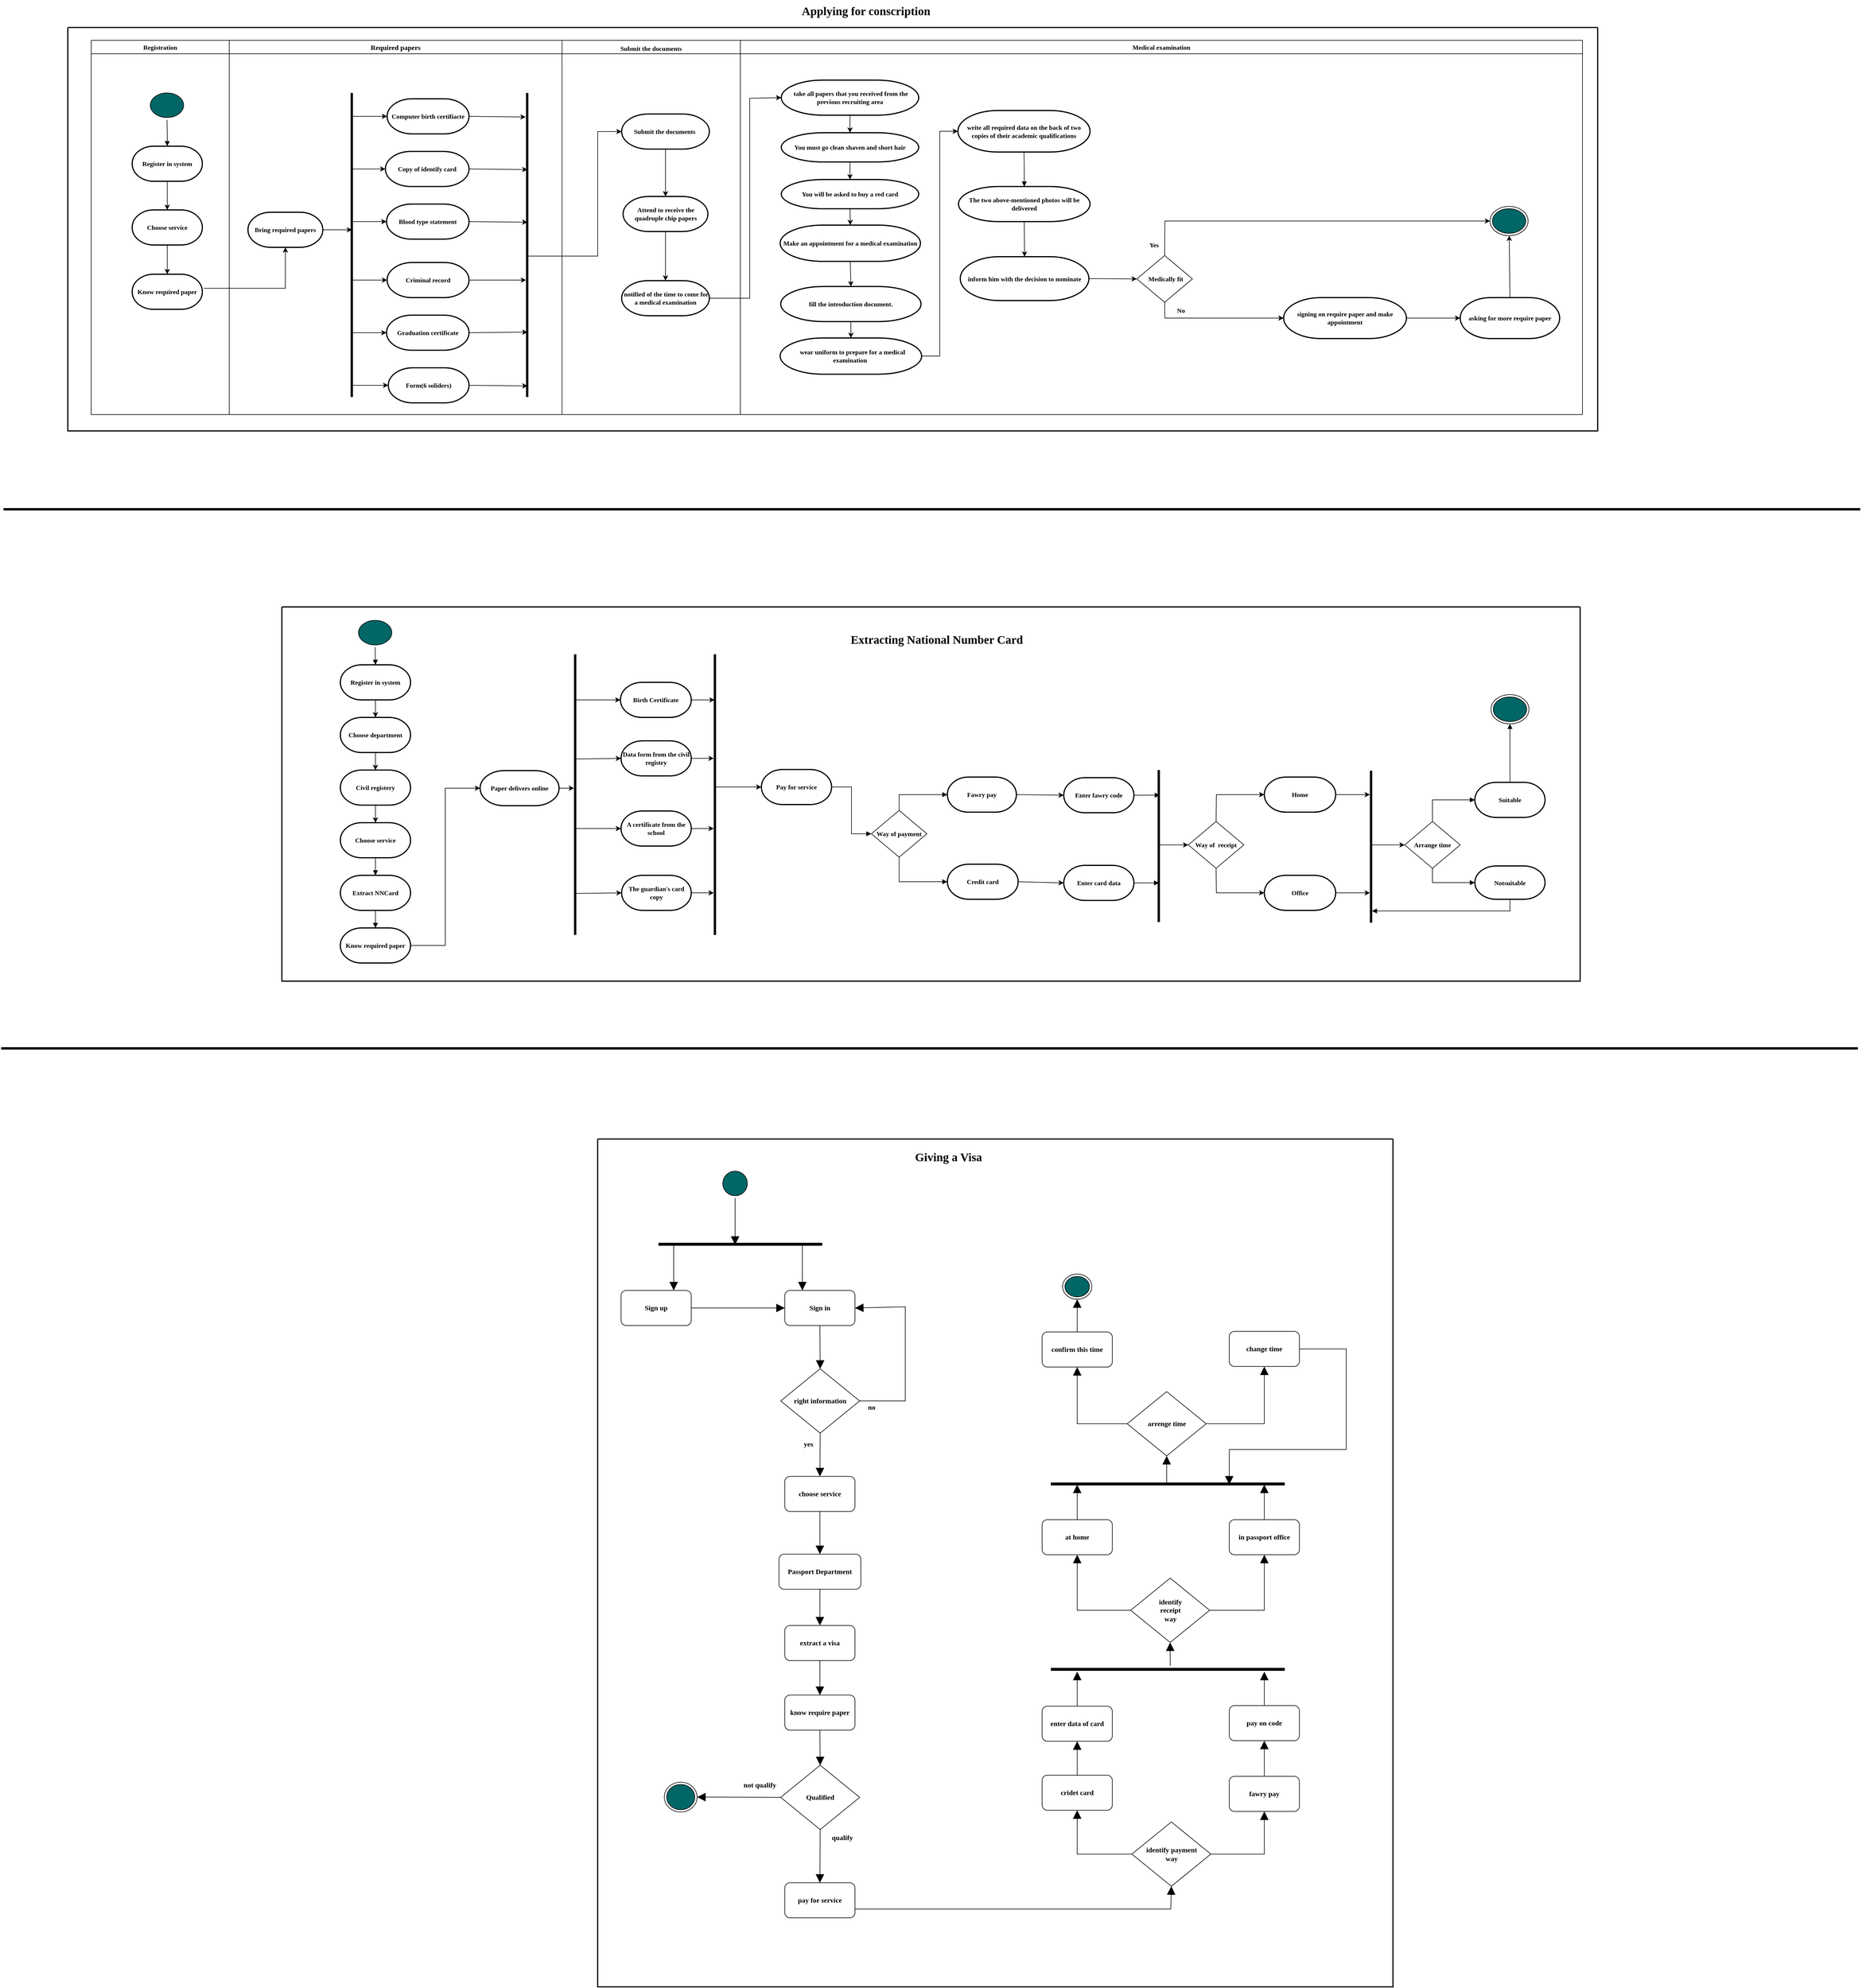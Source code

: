 <mxfile version="18.0.1" type="device"><diagram id="GCX1vamCbnoEEqU6kU2c" name="Page-1"><mxGraphModel dx="964" dy="614" grid="1" gridSize="10" guides="1" tooltips="1" connect="1" arrows="1" fold="1" page="1" pageScale="1" pageWidth="3000" pageHeight="3000" math="0" shadow="0"><root><mxCell id="0"/><mxCell id="1" parent="0"/><mxCell id="tS2fjhRDlR9tJPYiROWR-9" value="Required papers" style="swimlane;strokeColor=#000000;fillColor=#FFFFFF;fontStyle=1;fontFamily=Georgia;" parent="1" vertex="1"><mxGeometry x="1530" y="351" width="569" height="640" as="geometry"><mxRectangle x="40" y="260" width="130" height="23" as="alternateBounds"/></mxGeometry></mxCell><mxCell id="tS2fjhRDlR9tJPYiROWR-13" value="" style="line;strokeWidth=4;direction=south;html=1;perimeter=backbonePerimeter;points=[];outlineConnect=0;fillColor=#FFFFFF;fontStyle=1;fontFamily=Georgia;" parent="tS2fjhRDlR9tJPYiROWR-9" vertex="1"><mxGeometry x="197" y="90" width="25" height="520" as="geometry"/></mxCell><mxCell id="tS2fjhRDlR9tJPYiROWR-15" value="" style="endArrow=classic;html=1;rounded=0;exitX=1;exitY=0.5;exitDx=0;exitDy=0;exitPerimeter=0;fontStyle=1;fontFamily=Georgia;" parent="tS2fjhRDlR9tJPYiROWR-9" source="tS2fjhRDlR9tJPYiROWR-22" edge="1"><mxGeometry width="50" height="50" relative="1" as="geometry"><mxPoint x="130" y="320" as="sourcePoint"/><mxPoint x="210" y="324" as="targetPoint"/><Array as="points"/></mxGeometry></mxCell><mxCell id="tS2fjhRDlR9tJPYiROWR-11" value="&lt;font style=&quot;font-size: 11px;&quot;&gt;Computer birth certifiacte&lt;br style=&quot;font-size: 11px;&quot;&gt;&lt;/font&gt;" style="strokeWidth=2;html=1;shape=mxgraph.flowchart.terminator;whiteSpace=wrap;fillColor=#FFFFFF;strokeColor=#000000;fontSize=11;fontStyle=1;fontFamily=Georgia;" parent="tS2fjhRDlR9tJPYiROWR-9" vertex="1"><mxGeometry x="270" y="100" width="140" height="60" as="geometry"/></mxCell><mxCell id="tS2fjhRDlR9tJPYiROWR-21" value="&lt;font style=&quot;font-size: 11px&quot;&gt;Form(6 soliders)&lt;br style=&quot;font-size: 11px&quot;&gt;&lt;/font&gt;" style="strokeWidth=2;html=1;shape=mxgraph.flowchart.terminator;whiteSpace=wrap;fillColor=#FFFFFF;strokeColor=#000000;fontSize=11;fontStyle=1;fontFamily=Georgia;" parent="tS2fjhRDlR9tJPYiROWR-9" vertex="1"><mxGeometry x="272" y="560" width="138" height="60" as="geometry"/></mxCell><mxCell id="tS2fjhRDlR9tJPYiROWR-20" value="&lt;font style=&quot;font-size: 11px&quot;&gt;Graduation certificate&lt;br style=&quot;font-size: 11px&quot;&gt;&lt;/font&gt;" style="strokeWidth=2;html=1;shape=mxgraph.flowchart.terminator;whiteSpace=wrap;fillColor=#FFFFFF;strokeColor=#000000;fontSize=11;fontStyle=1;fontFamily=Georgia;" parent="tS2fjhRDlR9tJPYiROWR-9" vertex="1"><mxGeometry x="269" y="470" width="141" height="60" as="geometry"/></mxCell><mxCell id="tS2fjhRDlR9tJPYiROWR-19" value="&lt;font style=&quot;font-size: 11px&quot;&gt;Criminal record&lt;br style=&quot;font-size: 11px&quot;&gt;&lt;/font&gt;" style="strokeWidth=2;html=1;shape=mxgraph.flowchart.terminator;whiteSpace=wrap;fillColor=#FFFFFF;strokeColor=#000000;fontSize=11;fontStyle=1;fontFamily=Georgia;" parent="tS2fjhRDlR9tJPYiROWR-9" vertex="1"><mxGeometry x="270" y="380" width="140" height="60" as="geometry"/></mxCell><mxCell id="tS2fjhRDlR9tJPYiROWR-18" value="&lt;font style=&quot;font-size: 11px&quot;&gt;Blood type statement&lt;br style=&quot;font-size: 11px&quot;&gt;&lt;/font&gt;" style="strokeWidth=2;html=1;shape=mxgraph.flowchart.terminator;whiteSpace=wrap;fillColor=#FFFFFF;strokeColor=#000000;fontSize=11;fontStyle=1;fontFamily=Georgia;" parent="tS2fjhRDlR9tJPYiROWR-9" vertex="1"><mxGeometry x="269" y="280" width="141" height="60" as="geometry"/></mxCell><mxCell id="tS2fjhRDlR9tJPYiROWR-16" value="&lt;font style=&quot;font-size: 11px&quot;&gt;Copy of identify card&lt;br style=&quot;font-size: 11px&quot;&gt;&lt;/font&gt;" style="strokeWidth=2;html=1;shape=mxgraph.flowchart.terminator;whiteSpace=wrap;fillColor=#FFFFFF;strokeColor=#000000;fontSize=11;fontStyle=1;fontFamily=Georgia;" parent="tS2fjhRDlR9tJPYiROWR-9" vertex="1"><mxGeometry x="267" y="190" width="143" height="60" as="geometry"/></mxCell><mxCell id="tS2fjhRDlR9tJPYiROWR-22" value="&lt;font style=&quot;font-size: 11px&quot;&gt;Bring required papers&lt;br style=&quot;font-size: 11px&quot;&gt;&lt;/font&gt;" style="strokeWidth=2;html=1;shape=mxgraph.flowchart.terminator;whiteSpace=wrap;fillColor=#FFFFFF;strokeColor=#000000;fontSize=11;fontStyle=1;fontFamily=Georgia;" parent="tS2fjhRDlR9tJPYiROWR-9" vertex="1"><mxGeometry x="32" y="294" width="128" height="60" as="geometry"/></mxCell><mxCell id="tS2fjhRDlR9tJPYiROWR-25" value="" style="endArrow=classic;html=1;rounded=0;entryX=0;entryY=0.5;entryDx=0;entryDy=0;entryPerimeter=0;fontStyle=1;fontFamily=Georgia;" parent="tS2fjhRDlR9tJPYiROWR-9" source="tS2fjhRDlR9tJPYiROWR-13" target="tS2fjhRDlR9tJPYiROWR-11" edge="1"><mxGeometry width="50" height="50" relative="1" as="geometry"><mxPoint x="267" y="130" as="sourcePoint"/><mxPoint x="310" y="129.5" as="targetPoint"/><Array as="points"/></mxGeometry></mxCell><mxCell id="tS2fjhRDlR9tJPYiROWR-26" value="" style="endArrow=classic;html=1;rounded=0;fontStyle=1;entryX=0;entryY=0.5;entryDx=0;entryDy=0;entryPerimeter=0;fontFamily=Georgia;" parent="tS2fjhRDlR9tJPYiROWR-9" source="tS2fjhRDlR9tJPYiROWR-13" target="tS2fjhRDlR9tJPYiROWR-16" edge="1"><mxGeometry width="50" height="50" relative="1" as="geometry"><mxPoint x="267" y="220" as="sourcePoint"/><mxPoint x="315" y="219.5" as="targetPoint"/><Array as="points"/></mxGeometry></mxCell><mxCell id="tS2fjhRDlR9tJPYiROWR-27" value="" style="endArrow=classic;html=1;rounded=0;entryX=0;entryY=0.5;entryDx=0;entryDy=0;entryPerimeter=0;fontStyle=1;fontFamily=Georgia;" parent="tS2fjhRDlR9tJPYiROWR-9" source="tS2fjhRDlR9tJPYiROWR-13" target="tS2fjhRDlR9tJPYiROWR-18" edge="1"><mxGeometry width="50" height="50" relative="1" as="geometry"><mxPoint x="267" y="310" as="sourcePoint"/><mxPoint x="310" y="309.5" as="targetPoint"/><Array as="points"/></mxGeometry></mxCell><mxCell id="tS2fjhRDlR9tJPYiROWR-28" value="" style="endArrow=classic;html=1;rounded=0;entryX=0;entryY=0.5;entryDx=0;entryDy=0;entryPerimeter=0;fontStyle=1;fontFamily=Georgia;" parent="tS2fjhRDlR9tJPYiROWR-9" source="tS2fjhRDlR9tJPYiROWR-13" target="tS2fjhRDlR9tJPYiROWR-19" edge="1"><mxGeometry width="50" height="50" relative="1" as="geometry"><mxPoint x="267" y="410" as="sourcePoint"/><mxPoint x="310" y="409.5" as="targetPoint"/><Array as="points"/></mxGeometry></mxCell><mxCell id="tS2fjhRDlR9tJPYiROWR-29" value="" style="endArrow=classic;html=1;rounded=0;entryX=0;entryY=0.5;entryDx=0;entryDy=0;entryPerimeter=0;fontStyle=1;fontFamily=Georgia;" parent="tS2fjhRDlR9tJPYiROWR-9" source="tS2fjhRDlR9tJPYiROWR-13" target="tS2fjhRDlR9tJPYiROWR-20" edge="1"><mxGeometry width="50" height="50" relative="1" as="geometry"><mxPoint x="262" y="500" as="sourcePoint"/><mxPoint x="310" y="499.5" as="targetPoint"/><Array as="points"/></mxGeometry></mxCell><mxCell id="tS2fjhRDlR9tJPYiROWR-30" value="" style="endArrow=classic;html=1;rounded=0;entryX=0;entryY=0.5;entryDx=0;entryDy=0;entryPerimeter=0;fontStyle=1;fontFamily=Georgia;" parent="tS2fjhRDlR9tJPYiROWR-9" source="tS2fjhRDlR9tJPYiROWR-13" target="tS2fjhRDlR9tJPYiROWR-21" edge="1"><mxGeometry width="50" height="50" relative="1" as="geometry"><mxPoint x="267" y="590" as="sourcePoint"/><mxPoint x="310" y="589.5" as="targetPoint"/><Array as="points"/></mxGeometry></mxCell><mxCell id="tS2fjhRDlR9tJPYiROWR-77" value="Registration" style="swimlane;fontSize=11;strokeColor=#000000;fillColor=#FFFFFF;fontStyle=1;fontFamily=Georgia;" parent="1" vertex="1"><mxGeometry x="1294" y="351" width="236" height="640" as="geometry"/></mxCell><mxCell id="F62UWtA3jlOrYFG-O99H-38" style="edgeStyle=orthogonalEdgeStyle;rounded=0;orthogonalLoop=1;jettySize=auto;html=1;exitX=0.5;exitY=0;exitDx=0;exitDy=0;exitPerimeter=0;entryX=0.5;entryY=1;entryDx=0;entryDy=0;fontFamily=Georgia;fontSize=12;startArrow=block;startFill=1;endArrow=none;endFill=0;fontStyle=1" parent="tS2fjhRDlR9tJPYiROWR-77" source="tS2fjhRDlR9tJPYiROWR-78" target="xwGyivgCReIDQBWSMA98-70" edge="1"><mxGeometry relative="1" as="geometry"/></mxCell><mxCell id="tS2fjhRDlR9tJPYiROWR-78" value="&lt;font style=&quot;font-size: 11px&quot;&gt;Register in system&lt;br style=&quot;font-size: 11px&quot;&gt;&lt;/font&gt;" style="strokeWidth=2;html=1;shape=mxgraph.flowchart.terminator;whiteSpace=wrap;fillColor=#FFFFFF;strokeColor=#000000;fontSize=11;fontStyle=1;fontFamily=Georgia;" parent="tS2fjhRDlR9tJPYiROWR-77" vertex="1"><mxGeometry x="70" y="181" width="120" height="60" as="geometry"/></mxCell><mxCell id="tS2fjhRDlR9tJPYiROWR-79" value="&lt;font style=&quot;font-size: 11px&quot;&gt;Choose service&lt;br style=&quot;font-size: 11px&quot;&gt;&lt;/font&gt;" style="strokeWidth=2;html=1;shape=mxgraph.flowchart.terminator;whiteSpace=wrap;fillColor=#FFFFFF;strokeColor=#000000;fontSize=11;fontStyle=1;fontFamily=Georgia;" parent="tS2fjhRDlR9tJPYiROWR-77" vertex="1"><mxGeometry x="70" y="290" width="120" height="60" as="geometry"/></mxCell><mxCell id="tS2fjhRDlR9tJPYiROWR-80" value="&lt;font style=&quot;font-size: 11px&quot;&gt;Know required paper&lt;br style=&quot;font-size: 11px&quot;&gt;&lt;/font&gt;" style="strokeWidth=2;html=1;shape=mxgraph.flowchart.terminator;whiteSpace=wrap;fillColor=#FFFFFF;strokeColor=#000000;fontSize=11;fontStyle=1;fontFamily=Georgia;" parent="tS2fjhRDlR9tJPYiROWR-77" vertex="1"><mxGeometry x="70" y="400" width="120" height="60" as="geometry"/></mxCell><mxCell id="tS2fjhRDlR9tJPYiROWR-82" value="" style="endArrow=classic;html=1;rounded=0;fontSize=11;fontStyle=1;entryX=0.5;entryY=0;entryDx=0;entryDy=0;entryPerimeter=0;exitX=0.5;exitY=1;exitDx=0;exitDy=0;exitPerimeter=0;fontFamily=Georgia;" parent="tS2fjhRDlR9tJPYiROWR-77" source="tS2fjhRDlR9tJPYiROWR-78" target="tS2fjhRDlR9tJPYiROWR-79" edge="1"><mxGeometry width="50" height="50" relative="1" as="geometry"><mxPoint x="139.5" y="170" as="sourcePoint"/><mxPoint x="139.5" y="200" as="targetPoint"/></mxGeometry></mxCell><mxCell id="tS2fjhRDlR9tJPYiROWR-83" value="" style="endArrow=classic;html=1;rounded=0;fontSize=11;entryX=0.5;entryY=0;entryDx=0;entryDy=0;entryPerimeter=0;exitX=0.5;exitY=1;exitDx=0;exitDy=0;exitPerimeter=0;fontStyle=1;fontFamily=Georgia;" parent="tS2fjhRDlR9tJPYiROWR-77" source="tS2fjhRDlR9tJPYiROWR-79" target="tS2fjhRDlR9tJPYiROWR-80" edge="1"><mxGeometry width="50" height="50" relative="1" as="geometry"><mxPoint x="148" y="269" as="sourcePoint"/><mxPoint x="139.5" y="290" as="targetPoint"/></mxGeometry></mxCell><mxCell id="xwGyivgCReIDQBWSMA98-70" value="" style="ellipse;html=1;shape=startState;fillColor=#006666;strokeColor=#000000;fontSize=15;fontFamily=Georgia;fontStyle=1" parent="tS2fjhRDlR9tJPYiROWR-77" vertex="1"><mxGeometry x="97" y="86" width="65" height="50" as="geometry"/></mxCell><mxCell id="tS2fjhRDlR9tJPYiROWR-84" value="" style="endArrow=classic;html=1;rounded=0;fontSize=11;exitX=1.023;exitY=0.4;exitDx=0;exitDy=0;exitPerimeter=0;entryX=0.5;entryY=1;entryDx=0;entryDy=0;entryPerimeter=0;fontStyle=1;fontFamily=Georgia;" parent="1" source="tS2fjhRDlR9tJPYiROWR-80" target="tS2fjhRDlR9tJPYiROWR-22" edge="1"><mxGeometry width="50" height="50" relative="1" as="geometry"><mxPoint x="1524" y="581" as="sourcePoint"/><mxPoint x="1524" y="611" as="targetPoint"/><Array as="points"><mxPoint x="1626" y="775"/></Array></mxGeometry></mxCell><mxCell id="keveWqX2TcM2_zHgYlp3-1" value="" style="line;strokeWidth=4;html=1;perimeter=backbonePerimeter;points=[];outlineConnect=0;fontStyle=1;fontFamily=Georgia;" parent="1" vertex="1"><mxGeometry x="1144" y="1148" width="3175" height="10" as="geometry"/></mxCell><mxCell id="keveWqX2TcM2_zHgYlp3-55" value="&lt;font style=&quot;font-size: 11px&quot;&gt;Register in system&lt;br style=&quot;font-size: 11px&quot;&gt;&lt;/font&gt;" style="strokeWidth=2;html=1;shape=mxgraph.flowchart.terminator;whiteSpace=wrap;fillColor=#FFFFFF;strokeColor=#000000;fontSize=11;fontStyle=1;fontFamily=Georgia;" parent="1" vertex="1"><mxGeometry x="1720" y="1419" width="120" height="60" as="geometry"/></mxCell><mxCell id="F62UWtA3jlOrYFG-O99H-3" style="edgeStyle=orthogonalEdgeStyle;rounded=0;orthogonalLoop=1;jettySize=auto;html=1;exitX=0.5;exitY=1;exitDx=0;exitDy=0;exitPerimeter=0;entryX=0.5;entryY=0;entryDx=0;entryDy=0;entryPerimeter=0;fontFamily=Georgia;fontSize=12;endArrow=block;endFill=1;fontStyle=1" parent="1" source="keveWqX2TcM2_zHgYlp3-56" target="keveWqX2TcM2_zHgYlp3-57" edge="1"><mxGeometry relative="1" as="geometry"/></mxCell><mxCell id="keveWqX2TcM2_zHgYlp3-56" value="&lt;font style=&quot;font-size: 11px&quot;&gt;Choose service&lt;br style=&quot;font-size: 11px&quot;&gt;&lt;/font&gt;" style="strokeWidth=2;html=1;shape=mxgraph.flowchart.terminator;whiteSpace=wrap;fillColor=#FFFFFF;strokeColor=#000000;fontSize=11;fontStyle=1;fontFamily=Georgia;" parent="1" vertex="1"><mxGeometry x="1720" y="1689" width="120" height="60" as="geometry"/></mxCell><mxCell id="F62UWtA3jlOrYFG-O99H-8" style="edgeStyle=orthogonalEdgeStyle;rounded=0;orthogonalLoop=1;jettySize=auto;html=1;exitX=0.5;exitY=1;exitDx=0;exitDy=0;exitPerimeter=0;entryX=0.5;entryY=0;entryDx=0;entryDy=0;entryPerimeter=0;fontFamily=Georgia;fontSize=12;endArrow=block;endFill=1;fontStyle=1" parent="1" source="keveWqX2TcM2_zHgYlp3-57" target="keveWqX2TcM2_zHgYlp3-65" edge="1"><mxGeometry relative="1" as="geometry"><Array as="points"><mxPoint x="1780" y="1839"/><mxPoint x="1780" y="1839"/></Array></mxGeometry></mxCell><mxCell id="keveWqX2TcM2_zHgYlp3-57" value="&lt;font style=&quot;font-size: 11px&quot;&gt;Extract NNCard&lt;br style=&quot;font-size: 11px&quot;&gt;&lt;/font&gt;" style="strokeWidth=2;html=1;shape=mxgraph.flowchart.terminator;whiteSpace=wrap;fillColor=#FFFFFF;strokeColor=#000000;fontSize=11;fontStyle=1;fontFamily=Georgia;" parent="1" vertex="1"><mxGeometry x="1720" y="1779" width="120" height="60" as="geometry"/></mxCell><mxCell id="keveWqX2TcM2_zHgYlp3-58" value="" style="endArrow=none;html=1;rounded=0;fontSize=11;exitX=0.5;exitY=0;exitDx=0;exitDy=0;startArrow=block;startFill=1;endFill=0;exitPerimeter=0;entryX=0.5;entryY=1;entryDx=0;entryDy=0;fontStyle=1;fontFamily=Georgia;" parent="1" source="keveWqX2TcM2_zHgYlp3-55" target="xwGyivgCReIDQBWSMA98-65" edge="1"><mxGeometry width="50" height="50" relative="1" as="geometry"><mxPoint x="1773.5" y="1389" as="sourcePoint"/><mxPoint x="1849" y="1389" as="targetPoint"/></mxGeometry></mxCell><mxCell id="keveWqX2TcM2_zHgYlp3-59" value="&lt;font style=&quot;font-size: 11px&quot;&gt;Choose department&lt;br style=&quot;font-size: 11px&quot;&gt;&lt;/font&gt;" style="strokeWidth=2;html=1;shape=mxgraph.flowchart.terminator;whiteSpace=wrap;fillColor=#FFFFFF;strokeColor=#000000;fontSize=11;fontStyle=1;fontFamily=Georgia;" parent="1" vertex="1"><mxGeometry x="1720" y="1509" width="120" height="60" as="geometry"/></mxCell><mxCell id="keveWqX2TcM2_zHgYlp3-60" value="&lt;font style=&quot;font-size: 11px&quot;&gt;Civil registery&lt;br style=&quot;font-size: 11px&quot;&gt;&lt;/font&gt;" style="strokeWidth=2;html=1;shape=mxgraph.flowchart.terminator;whiteSpace=wrap;fillColor=#FFFFFF;strokeColor=#000000;fontSize=11;fontStyle=1;fontFamily=Georgia;" parent="1" vertex="1"><mxGeometry x="1720" y="1599" width="120" height="60" as="geometry"/></mxCell><mxCell id="keveWqX2TcM2_zHgYlp3-61" value="" style="endArrow=classic;html=1;rounded=0;fontSize=11;fontStyle=1;exitX=0.5;exitY=1;exitDx=0;exitDy=0;exitPerimeter=0;entryX=0.5;entryY=0;entryDx=0;entryDy=0;entryPerimeter=0;fontFamily=Georgia;" parent="1" source="keveWqX2TcM2_zHgYlp3-55" target="keveWqX2TcM2_zHgYlp3-59" edge="1"><mxGeometry width="50" height="50" relative="1" as="geometry"><mxPoint x="1773.5" y="1479" as="sourcePoint"/><mxPoint x="1773.5" y="1509" as="targetPoint"/></mxGeometry></mxCell><mxCell id="keveWqX2TcM2_zHgYlp3-62" value="" style="endArrow=classic;html=1;rounded=0;fontSize=11;fontStyle=1;exitX=0.5;exitY=1;exitDx=0;exitDy=0;exitPerimeter=0;entryX=0.5;entryY=0;entryDx=0;entryDy=0;entryPerimeter=0;fontFamily=Georgia;" parent="1" source="keveWqX2TcM2_zHgYlp3-59" target="keveWqX2TcM2_zHgYlp3-60" edge="1"><mxGeometry width="50" height="50" relative="1" as="geometry"><mxPoint x="1773.5" y="1569" as="sourcePoint"/><mxPoint x="1773.5" y="1599" as="targetPoint"/></mxGeometry></mxCell><mxCell id="keveWqX2TcM2_zHgYlp3-63" value="" style="endArrow=classic;html=1;rounded=0;fontSize=11;fontStyle=1;exitX=0.5;exitY=1;exitDx=0;exitDy=0;exitPerimeter=0;entryX=0.5;entryY=0;entryDx=0;entryDy=0;entryPerimeter=0;fontFamily=Georgia;" parent="1" source="keveWqX2TcM2_zHgYlp3-60" target="keveWqX2TcM2_zHgYlp3-56" edge="1"><mxGeometry width="50" height="50" relative="1" as="geometry"><mxPoint x="1773.5" y="1659" as="sourcePoint"/><mxPoint x="1773.5" y="1689" as="targetPoint"/></mxGeometry></mxCell><mxCell id="keveWqX2TcM2_zHgYlp3-65" value="&lt;font style=&quot;font-size: 11px&quot;&gt;Know required paper&lt;br style=&quot;font-size: 11px&quot;&gt;&lt;/font&gt;" style="strokeWidth=2;html=1;shape=mxgraph.flowchart.terminator;whiteSpace=wrap;fillColor=#FFFFFF;strokeColor=#000000;fontSize=11;fontStyle=1;fontFamily=Georgia;" parent="1" vertex="1"><mxGeometry x="1720" y="1869" width="120" height="60" as="geometry"/></mxCell><mxCell id="keveWqX2TcM2_zHgYlp3-67" value="" style="edgeStyle=elbowEdgeStyle;elbow=horizontal;endArrow=classic;html=1;rounded=0;fontStyle=1;exitX=1;exitY=0.5;exitDx=0;exitDy=0;exitPerimeter=0;entryX=0;entryY=0.5;entryDx=0;entryDy=0;entryPerimeter=0;fontFamily=Georgia;" parent="1" source="keveWqX2TcM2_zHgYlp3-65" target="keveWqX2TcM2_zHgYlp3-68" edge="1"><mxGeometry width="50" height="50" relative="1" as="geometry"><mxPoint x="1829" y="1899" as="sourcePoint"/><mxPoint x="1972" y="1649" as="targetPoint"/></mxGeometry></mxCell><mxCell id="keveWqX2TcM2_zHgYlp3-68" value="&lt;font style=&quot;font-size: 11px&quot;&gt;Paper delivers online&lt;br style=&quot;font-size: 11px&quot;&gt;&lt;/font&gt;" style="strokeWidth=2;html=1;shape=mxgraph.flowchart.terminator;whiteSpace=wrap;fillColor=#FFFFFF;strokeColor=#000000;fontSize=11;fontStyle=1;fontFamily=Georgia;" parent="1" vertex="1"><mxGeometry x="1959" y="1600" width="135" height="60" as="geometry"/></mxCell><mxCell id="keveWqX2TcM2_zHgYlp3-69" value="" style="endArrow=classic;html=1;rounded=0;fontSize=11;exitX=1;exitY=0.5;exitDx=0;exitDy=0;exitPerimeter=0;fontStyle=1;fontFamily=Georgia;" parent="1" source="keveWqX2TcM2_zHgYlp3-68" target="keveWqX2TcM2_zHgYlp3-70" edge="1"><mxGeometry width="50" height="50" relative="1" as="geometry"><mxPoint x="2189" y="1649" as="sourcePoint"/><mxPoint x="2129" y="1649" as="targetPoint"/></mxGeometry></mxCell><mxCell id="keveWqX2TcM2_zHgYlp3-70" value="" style="line;strokeWidth=4;direction=south;html=1;perimeter=backbonePerimeter;points=[];outlineConnect=0;fontStyle=1;fontFamily=Georgia;" parent="1" vertex="1"><mxGeometry x="2109" y="1401" width="25" height="480" as="geometry"/></mxCell><mxCell id="keveWqX2TcM2_zHgYlp3-71" value="&lt;font style=&quot;font-size: 11px&quot;&gt;Birth Certificate&lt;br style=&quot;font-size: 11px&quot;&gt;&lt;/font&gt;" style="strokeWidth=2;html=1;shape=mxgraph.flowchart.terminator;whiteSpace=wrap;fillColor=#FFFFFF;strokeColor=#000000;fontSize=11;fontStyle=1;fontFamily=Georgia;" parent="1" vertex="1"><mxGeometry x="2199" y="1449" width="121" height="60" as="geometry"/></mxCell><mxCell id="keveWqX2TcM2_zHgYlp3-72" value="&lt;font style=&quot;font-size: 11px&quot;&gt;Data form from the civil registry&lt;br style=&quot;font-size: 11px&quot;&gt;&lt;/font&gt;" style="strokeWidth=2;html=1;shape=mxgraph.flowchart.terminator;whiteSpace=wrap;fillColor=#FFFFFF;strokeColor=#000000;fontSize=11;fontStyle=1;fontFamily=Georgia;" parent="1" vertex="1"><mxGeometry x="2200" y="1549" width="120" height="60" as="geometry"/></mxCell><mxCell id="keveWqX2TcM2_zHgYlp3-73" value="&lt;font style=&quot;font-size: 11px&quot;&gt;A certificate from the school&lt;br style=&quot;font-size: 11px&quot;&gt;&lt;/font&gt;" style="strokeWidth=2;html=1;shape=mxgraph.flowchart.terminator;whiteSpace=wrap;fillColor=#FFFFFF;strokeColor=#000000;fontSize=11;fontStyle=1;fontFamily=Georgia;" parent="1" vertex="1"><mxGeometry x="2200" y="1669" width="120" height="60" as="geometry"/></mxCell><mxCell id="keveWqX2TcM2_zHgYlp3-74" value="&lt;font style=&quot;font-size: 11px&quot;&gt;The guardian's card copy&lt;br style=&quot;font-size: 11px&quot;&gt;&lt;/font&gt;" style="strokeWidth=2;html=1;shape=mxgraph.flowchart.terminator;whiteSpace=wrap;fillColor=#FFFFFF;strokeColor=#000000;fontSize=11;fontStyle=1;fontFamily=Georgia;" parent="1" vertex="1"><mxGeometry x="2201" y="1779" width="119" height="60" as="geometry"/></mxCell><mxCell id="keveWqX2TcM2_zHgYlp3-75" value="" style="endArrow=classic;html=1;rounded=0;entryX=0;entryY=0.5;entryDx=0;entryDy=0;entryPerimeter=0;fontStyle=1;fontFamily=Georgia;" parent="1" target="keveWqX2TcM2_zHgYlp3-72" edge="1"><mxGeometry width="50" height="50" relative="1" as="geometry"><mxPoint x="2122" y="1580" as="sourcePoint"/><mxPoint x="2239" y="1599" as="targetPoint"/></mxGeometry></mxCell><mxCell id="keveWqX2TcM2_zHgYlp3-76" value="" style="endArrow=classic;html=1;rounded=0;entryX=0;entryY=0.5;entryDx=0;entryDy=0;entryPerimeter=0;fontStyle=1;fontFamily=Georgia;" parent="1" target="keveWqX2TcM2_zHgYlp3-71" edge="1"><mxGeometry width="50" height="50" relative="1" as="geometry"><mxPoint x="2120" y="1479" as="sourcePoint"/><mxPoint x="2202.2" y="1479" as="targetPoint"/></mxGeometry></mxCell><mxCell id="keveWqX2TcM2_zHgYlp3-77" value="" style="endArrow=classic;html=1;rounded=0;entryX=0;entryY=0.5;entryDx=0;entryDy=0;entryPerimeter=0;fontStyle=1;fontFamily=Georgia;" parent="1" target="keveWqX2TcM2_zHgYlp3-73" edge="1"><mxGeometry width="50" height="50" relative="1" as="geometry"><mxPoint x="2122" y="1699" as="sourcePoint"/><mxPoint x="2209" y="1698.5" as="targetPoint"/></mxGeometry></mxCell><mxCell id="keveWqX2TcM2_zHgYlp3-78" value="" style="endArrow=classic;html=1;rounded=0;entryX=0;entryY=0.5;entryDx=0;entryDy=0;entryPerimeter=0;fontStyle=1;fontFamily=Georgia;" parent="1" target="keveWqX2TcM2_zHgYlp3-74" edge="1"><mxGeometry width="50" height="50" relative="1" as="geometry"><mxPoint x="2122" y="1810" as="sourcePoint"/><mxPoint x="2209" y="1808.5" as="targetPoint"/></mxGeometry></mxCell><mxCell id="keveWqX2TcM2_zHgYlp3-79" value="" style="endArrow=classic;html=1;rounded=0;exitX=1;exitY=0.5;exitDx=0;exitDy=0;exitPerimeter=0;fontStyle=1;fontFamily=Georgia;" parent="1" source="keveWqX2TcM2_zHgYlp3-71" edge="1"><mxGeometry width="50" height="50" relative="1" as="geometry"><mxPoint x="2319" y="1479.3" as="sourcePoint"/><mxPoint x="2360" y="1479" as="targetPoint"/></mxGeometry></mxCell><mxCell id="keveWqX2TcM2_zHgYlp3-80" value="" style="endArrow=classic;html=1;rounded=0;exitX=1;exitY=0.5;exitDx=0;exitDy=0;exitPerimeter=0;fontStyle=1;fontFamily=Georgia;" parent="1" source="keveWqX2TcM2_zHgYlp3-72" target="keveWqX2TcM2_zHgYlp3-83" edge="1"><mxGeometry width="50" height="50" relative="1" as="geometry"><mxPoint x="2325.8" y="1579.3" as="sourcePoint"/><mxPoint x="2399" y="1578.5" as="targetPoint"/></mxGeometry></mxCell><mxCell id="keveWqX2TcM2_zHgYlp3-81" value="" style="endArrow=classic;html=1;rounded=0;exitX=1;exitY=0.5;exitDx=0;exitDy=0;exitPerimeter=0;fontStyle=1;fontFamily=Georgia;" parent="1" source="keveWqX2TcM2_zHgYlp3-73" target="keveWqX2TcM2_zHgYlp3-83" edge="1"><mxGeometry width="50" height="50" relative="1" as="geometry"><mxPoint x="2325.8" y="1699.3" as="sourcePoint"/><mxPoint x="2399" y="1698.5" as="targetPoint"/></mxGeometry></mxCell><mxCell id="keveWqX2TcM2_zHgYlp3-82" value="" style="endArrow=classic;html=1;rounded=0;exitX=1;exitY=0.5;exitDx=0;exitDy=0;exitPerimeter=0;fontStyle=1;fontFamily=Georgia;" parent="1" source="keveWqX2TcM2_zHgYlp3-74" target="keveWqX2TcM2_zHgYlp3-83" edge="1"><mxGeometry width="50" height="50" relative="1" as="geometry"><mxPoint x="2329" y="1809.3" as="sourcePoint"/><mxPoint x="2402.2" y="1808.5" as="targetPoint"/></mxGeometry></mxCell><mxCell id="keveWqX2TcM2_zHgYlp3-83" value="" style="line;strokeWidth=4;direction=south;html=1;perimeter=backbonePerimeter;points=[];outlineConnect=0;fontStyle=1;fontFamily=Georgia;" parent="1" vertex="1"><mxGeometry x="2348" y="1401" width="25" height="480" as="geometry"/></mxCell><mxCell id="keveWqX2TcM2_zHgYlp3-84" value="" style="endArrow=classic;html=1;rounded=0;fontStyle=1;entryX=0;entryY=0.5;entryDx=0;entryDy=0;entryPerimeter=0;fontFamily=Georgia;" parent="1" target="keveWqX2TcM2_zHgYlp3-85" edge="1"><mxGeometry width="50" height="50" relative="1" as="geometry"><mxPoint x="2359" y="1628" as="sourcePoint"/><mxPoint x="2511" y="1628" as="targetPoint"/></mxGeometry></mxCell><mxCell id="F62UWtA3jlOrYFG-O99H-14" style="edgeStyle=orthogonalEdgeStyle;rounded=0;orthogonalLoop=1;jettySize=auto;html=1;exitX=1;exitY=0.5;exitDx=0;exitDy=0;exitPerimeter=0;entryX=0;entryY=0.5;entryDx=0;entryDy=0;fontFamily=Georgia;fontSize=12;endArrow=block;endFill=1;fontStyle=1" parent="1" source="keveWqX2TcM2_zHgYlp3-85" target="keveWqX2TcM2_zHgYlp3-87" edge="1"><mxGeometry relative="1" as="geometry"/></mxCell><mxCell id="keveWqX2TcM2_zHgYlp3-85" value="&lt;font style=&quot;font-size: 11px&quot;&gt;Pay for service&lt;br style=&quot;font-size: 11px&quot;&gt;&lt;/font&gt;" style="strokeWidth=2;html=1;shape=mxgraph.flowchart.terminator;whiteSpace=wrap;fillColor=#FFFFFF;strokeColor=#000000;fontSize=11;fontStyle=1;fontFamily=Georgia;" parent="1" vertex="1"><mxGeometry x="2440" y="1598" width="120" height="60" as="geometry"/></mxCell><mxCell id="xwGyivgCReIDQBWSMA98-5" value="" style="ellipse;html=1;shape=startState;fillColor=#006666;strokeColor=#000000;fontSize=12;fontFamily=Georgia;fontStyle=1" parent="1" vertex="1"><mxGeometry x="2370" y="2281" width="50" height="50" as="geometry"/></mxCell><mxCell id="xwGyivgCReIDQBWSMA98-6" value="pay on code" style="rounded=1;whiteSpace=wrap;html=1;fontSize=12;fontFamily=Georgia;fontStyle=1" parent="1" vertex="1"><mxGeometry x="3240" y="3199" width="120" height="60" as="geometry"/></mxCell><mxCell id="xwGyivgCReIDQBWSMA98-7" value="cridet card" style="rounded=1;whiteSpace=wrap;html=1;fontSize=12;fontFamily=Georgia;fontStyle=1" parent="1" vertex="1"><mxGeometry x="2920" y="3318" width="120" height="60" as="geometry"/></mxCell><mxCell id="xwGyivgCReIDQBWSMA98-8" value="fawry pay" style="rounded=1;whiteSpace=wrap;html=1;fontSize=12;fontFamily=Georgia;fontStyle=1" parent="1" vertex="1"><mxGeometry x="3240" y="3320" width="120" height="60" as="geometry"/></mxCell><mxCell id="xwGyivgCReIDQBWSMA98-9" value="pay for service" style="rounded=1;whiteSpace=wrap;html=1;fontSize=12;fontFamily=Georgia;fontStyle=1" parent="1" vertex="1"><mxGeometry x="2480" y="3502" width="120" height="60" as="geometry"/></mxCell><mxCell id="xwGyivgCReIDQBWSMA98-10" value="know require paper" style="rounded=1;whiteSpace=wrap;html=1;fontSize=12;fontFamily=Georgia;fontStyle=1" parent="1" vertex="1"><mxGeometry x="2480" y="3181" width="120" height="60" as="geometry"/></mxCell><mxCell id="xwGyivgCReIDQBWSMA98-11" value="Passport Department" style="rounded=1;whiteSpace=wrap;html=1;strokeColor=#000000;fillColor=#FFFFFF;fontSize=12;fontFamily=Georgia;fontStyle=1" parent="1" vertex="1"><mxGeometry x="2470" y="2940" width="140" height="60" as="geometry"/></mxCell><mxCell id="xwGyivgCReIDQBWSMA98-12" value="choose service" style="rounded=1;whiteSpace=wrap;html=1;strokeColor=#000000;fillColor=#FFFFFF;fontSize=12;fontFamily=Georgia;fontStyle=1" parent="1" vertex="1"><mxGeometry x="2480" y="2807" width="120" height="60" as="geometry"/></mxCell><mxCell id="xwGyivgCReIDQBWSMA98-13" value="extract a visa" style="rounded=1;whiteSpace=wrap;html=1;strokeColor=#000000;fillColor=#FFFFFF;fontSize=12;fontFamily=Georgia;fontStyle=1" parent="1" vertex="1"><mxGeometry x="2480" y="3062" width="120" height="60" as="geometry"/></mxCell><mxCell id="xwGyivgCReIDQBWSMA98-14" value="Sign in" style="rounded=1;whiteSpace=wrap;html=1;strokeColor=#000000;fillColor=#FFFFFF;fontSize=12;fontFamily=Georgia;fontStyle=1" parent="1" vertex="1"><mxGeometry x="2480" y="2489" width="120" height="60" as="geometry"/></mxCell><mxCell id="xwGyivgCReIDQBWSMA98-15" value="Sign up" style="rounded=1;whiteSpace=wrap;html=1;strokeColor=#000000;fillColor=#FFFFFF;fontSize=12;fontFamily=Georgia;fontStyle=1" parent="1" vertex="1"><mxGeometry x="2200" y="2489" width="120" height="60" as="geometry"/></mxCell><mxCell id="xwGyivgCReIDQBWSMA98-16" value="" style="endArrow=none;html=1;rounded=0;strokeColor=#000000;strokeWidth=5;fontSize=12;fontFamily=Georgia;fontStyle=1" parent="1" edge="1"><mxGeometry width="50" height="50" relative="1" as="geometry"><mxPoint x="2264" y="2410" as="sourcePoint"/><mxPoint x="2544" y="2410" as="targetPoint"/></mxGeometry></mxCell><mxCell id="xwGyivgCReIDQBWSMA98-17" value="" style="endArrow=block;html=1;rounded=0;strokeColor=#000000;exitX=0.5;exitY=1;exitDx=0;exitDy=0;endFill=1;endSize=12;fontSize=12;fontFamily=Georgia;fontStyle=1" parent="1" source="xwGyivgCReIDQBWSMA98-5" edge="1"><mxGeometry width="50" height="50" relative="1" as="geometry"><mxPoint x="2506" y="2328" as="sourcePoint"/><mxPoint x="2395" y="2411" as="targetPoint"/></mxGeometry></mxCell><mxCell id="xwGyivgCReIDQBWSMA98-18" value="" style="endArrow=block;html=1;rounded=0;strokeColor=#000000;entryX=0.75;entryY=0;entryDx=0;entryDy=0;endFill=1;endSize=12;fontSize=12;fontFamily=Georgia;fontStyle=1" parent="1" target="xwGyivgCReIDQBWSMA98-15" edge="1"><mxGeometry width="50" height="50" relative="1" as="geometry"><mxPoint x="2290" y="2411" as="sourcePoint"/><mxPoint x="2646" y="2258" as="targetPoint"/></mxGeometry></mxCell><mxCell id="xwGyivgCReIDQBWSMA98-19" value="" style="endArrow=block;html=1;rounded=0;strokeColor=#000000;entryX=0.25;entryY=0;entryDx=0;entryDy=0;endSize=12;endFill=1;fontSize=12;fontFamily=Georgia;fontStyle=1" parent="1" target="xwGyivgCReIDQBWSMA98-14" edge="1"><mxGeometry width="50" height="50" relative="1" as="geometry"><mxPoint x="2510" y="2411" as="sourcePoint"/><mxPoint x="2646" y="2258" as="targetPoint"/></mxGeometry></mxCell><mxCell id="xwGyivgCReIDQBWSMA98-20" value="" style="endArrow=block;html=1;rounded=0;strokeColor=#000000;strokeWidth=1;exitX=1;exitY=0.5;exitDx=0;exitDy=0;entryX=0;entryY=0.5;entryDx=0;entryDy=0;endSize=12;endFill=1;fontSize=12;fontFamily=Georgia;fontStyle=1" parent="1" source="xwGyivgCReIDQBWSMA98-15" target="xwGyivgCReIDQBWSMA98-14" edge="1"><mxGeometry width="50" height="50" relative="1" as="geometry"><mxPoint x="2596" y="2588" as="sourcePoint"/><mxPoint x="2646" y="2538" as="targetPoint"/></mxGeometry></mxCell><mxCell id="xwGyivgCReIDQBWSMA98-21" value="right information" style="rhombus;whiteSpace=wrap;html=1;fillColor=#FFFFFF;strokeColor=#000000;fontSize=12;fontFamily=Georgia;fontStyle=1" parent="1" vertex="1"><mxGeometry x="2473" y="2623" width="135" height="110" as="geometry"/></mxCell><mxCell id="xwGyivgCReIDQBWSMA98-22" value="" style="endArrow=block;endFill=1;endSize=12;html=1;rounded=0;strokeColor=#000000;strokeWidth=1;exitX=1;exitY=0.5;exitDx=0;exitDy=0;entryX=1;entryY=0.5;entryDx=0;entryDy=0;fontSize=12;fontFamily=Georgia;fontStyle=1" parent="1" source="xwGyivgCReIDQBWSMA98-21" target="xwGyivgCReIDQBWSMA98-14" edge="1"><mxGeometry width="160" relative="1" as="geometry"><mxPoint x="2536" y="2568" as="sourcePoint"/><mxPoint x="2696" y="2568" as="targetPoint"/><Array as="points"><mxPoint x="2686" y="2678"/><mxPoint x="2686" y="2517"/></Array></mxGeometry></mxCell><mxCell id="xwGyivgCReIDQBWSMA98-23" value="" style="endArrow=block;endFill=1;endSize=12;html=1;rounded=0;strokeColor=#000000;strokeWidth=1;exitX=0.5;exitY=1;exitDx=0;exitDy=0;entryX=0.5;entryY=0;entryDx=0;entryDy=0;fontSize=12;fontFamily=Georgia;fontStyle=1" parent="1" source="xwGyivgCReIDQBWSMA98-14" target="xwGyivgCReIDQBWSMA98-21" edge="1"><mxGeometry width="160" relative="1" as="geometry"><mxPoint x="2536" y="2568" as="sourcePoint"/><mxPoint x="2696" y="2568" as="targetPoint"/></mxGeometry></mxCell><mxCell id="xwGyivgCReIDQBWSMA98-24" value="" style="endArrow=block;endFill=1;endSize=12;html=1;rounded=0;strokeColor=#000000;strokeWidth=1;exitX=0;exitY=0.5;exitDx=0;exitDy=0;entryX=0.5;entryY=1;entryDx=0;entryDy=0;fontSize=12;fontFamily=Georgia;fontStyle=1" parent="1" source="xwGyivgCReIDQBWSMA98-36" target="xwGyivgCReIDQBWSMA98-7" edge="1"><mxGeometry width="160" relative="1" as="geometry"><mxPoint x="2536" y="2868" as="sourcePoint"/><mxPoint x="2696" y="2868" as="targetPoint"/><Array as="points"><mxPoint x="2980" y="3453"/></Array></mxGeometry></mxCell><mxCell id="xwGyivgCReIDQBWSMA98-25" value="" style="endArrow=block;endFill=1;endSize=12;html=1;rounded=0;strokeColor=#000000;strokeWidth=1;entryX=0.5;entryY=1;entryDx=0;entryDy=0;fontSize=12;fontFamily=Georgia;fontStyle=1;exitX=1;exitY=0.75;exitDx=0;exitDy=0;" parent="1" source="xwGyivgCReIDQBWSMA98-9" target="xwGyivgCReIDQBWSMA98-36" edge="1"><mxGeometry width="160" relative="1" as="geometry"><mxPoint x="2720" y="3531" as="sourcePoint"/><mxPoint x="3056" y="3746" as="targetPoint"/><Array as="points"><mxPoint x="3140" y="3547"/></Array></mxGeometry></mxCell><mxCell id="xwGyivgCReIDQBWSMA98-26" value="" style="endArrow=block;endFill=1;endSize=12;html=1;rounded=0;strokeColor=#000000;strokeWidth=1;exitX=0.5;exitY=1;exitDx=0;exitDy=0;entryX=0.5;entryY=0;entryDx=0;entryDy=0;fontSize=12;fontFamily=Georgia;fontStyle=1" parent="1" source="xwGyivgCReIDQBWSMA98-35" target="xwGyivgCReIDQBWSMA98-9" edge="1"><mxGeometry width="160" relative="1" as="geometry"><mxPoint x="2536" y="2568" as="sourcePoint"/><mxPoint x="3066" y="2888" as="targetPoint"/></mxGeometry></mxCell><mxCell id="xwGyivgCReIDQBWSMA98-27" value="" style="endArrow=block;endFill=1;endSize=12;html=1;rounded=0;strokeColor=#000000;strokeWidth=1;exitX=0.5;exitY=1;exitDx=0;exitDy=0;entryX=0.5;entryY=0;entryDx=0;entryDy=0;fontSize=12;fontFamily=Georgia;fontStyle=1" parent="1" source="xwGyivgCReIDQBWSMA98-10" target="xwGyivgCReIDQBWSMA98-35" edge="1"><mxGeometry width="160" relative="1" as="geometry"><mxPoint x="2536" y="2568" as="sourcePoint"/><mxPoint x="2696" y="2568" as="targetPoint"/><Array as="points"/></mxGeometry></mxCell><mxCell id="xwGyivgCReIDQBWSMA98-28" value="" style="endArrow=block;endFill=1;endSize=12;html=1;rounded=0;strokeColor=#000000;strokeWidth=1;entryX=0.5;entryY=0;entryDx=0;entryDy=0;exitX=0.5;exitY=1;exitDx=0;exitDy=0;fontSize=12;fontFamily=Georgia;fontStyle=1" parent="1" source="xwGyivgCReIDQBWSMA98-13" target="xwGyivgCReIDQBWSMA98-10" edge="1"><mxGeometry width="160" relative="1" as="geometry"><mxPoint x="2536" y="2568" as="sourcePoint"/><mxPoint x="2696" y="2568" as="targetPoint"/></mxGeometry></mxCell><mxCell id="xwGyivgCReIDQBWSMA98-29" value="" style="endArrow=block;endFill=1;endSize=12;html=1;rounded=0;strokeColor=#000000;strokeWidth=1;exitX=0.5;exitY=1;exitDx=0;exitDy=0;entryX=0.5;entryY=0;entryDx=0;entryDy=0;fontSize=12;fontFamily=Georgia;fontStyle=1" parent="1" source="xwGyivgCReIDQBWSMA98-11" target="xwGyivgCReIDQBWSMA98-13" edge="1"><mxGeometry width="160" relative="1" as="geometry"><mxPoint x="2536" y="2568" as="sourcePoint"/><mxPoint x="2696" y="2568" as="targetPoint"/></mxGeometry></mxCell><mxCell id="xwGyivgCReIDQBWSMA98-30" value="" style="endArrow=block;endFill=1;endSize=12;html=1;rounded=0;strokeColor=#000000;strokeWidth=1;exitX=0.5;exitY=1;exitDx=0;exitDy=0;entryX=0.5;entryY=0;entryDx=0;entryDy=0;fontSize=12;fontFamily=Georgia;fontStyle=1" parent="1" source="xwGyivgCReIDQBWSMA98-12" target="xwGyivgCReIDQBWSMA98-11" edge="1"><mxGeometry width="160" relative="1" as="geometry"><mxPoint x="2536" y="2568" as="sourcePoint"/><mxPoint x="2696" y="2568" as="targetPoint"/></mxGeometry></mxCell><mxCell id="xwGyivgCReIDQBWSMA98-31" value="" style="endArrow=block;endFill=1;endSize=12;html=1;rounded=0;strokeColor=#000000;strokeWidth=1;exitX=0.5;exitY=1;exitDx=0;exitDy=0;entryX=0.5;entryY=0;entryDx=0;entryDy=0;fontSize=12;fontFamily=Georgia;fontStyle=1" parent="1" source="xwGyivgCReIDQBWSMA98-21" target="xwGyivgCReIDQBWSMA98-12" edge="1"><mxGeometry width="160" relative="1" as="geometry"><mxPoint x="2536" y="2568" as="sourcePoint"/><mxPoint x="2526" y="2848" as="targetPoint"/></mxGeometry></mxCell><mxCell id="xwGyivgCReIDQBWSMA98-33" value="yes" style="text;html=1;strokeColor=none;fillColor=none;align=center;verticalAlign=middle;whiteSpace=wrap;rounded=0;fontSize=12;fontFamily=Georgia;fontStyle=1" parent="1" vertex="1"><mxGeometry x="2483" y="2737" width="75" height="30" as="geometry"/></mxCell><mxCell id="xwGyivgCReIDQBWSMA98-34" value="no" style="text;html=1;strokeColor=none;fillColor=none;align=center;verticalAlign=middle;whiteSpace=wrap;rounded=0;fontSize=12;fontFamily=Georgia;fontStyle=1" parent="1" vertex="1"><mxGeometry x="2591" y="2674" width="75" height="30" as="geometry"/></mxCell><mxCell id="xwGyivgCReIDQBWSMA98-35" value="Qualified" style="rhombus;whiteSpace=wrap;html=1;fillColor=#FFFFFF;strokeColor=#000000;fontSize=12;fontFamily=Georgia;fontStyle=1" parent="1" vertex="1"><mxGeometry x="2473" y="3301" width="135" height="110" as="geometry"/></mxCell><mxCell id="xwGyivgCReIDQBWSMA98-36" value="identify payment &lt;br style=&quot;font-size: 12px;&quot;&gt;way" style="rhombus;whiteSpace=wrap;html=1;fillColor=#FFFFFF;strokeColor=#000000;fontSize=12;fontFamily=Georgia;fontStyle=1" parent="1" vertex="1"><mxGeometry x="3073.5" y="3398" width="135" height="110" as="geometry"/></mxCell><mxCell id="xwGyivgCReIDQBWSMA98-37" value="" style="endArrow=block;endFill=1;endSize=12;html=1;rounded=0;strokeColor=#000000;strokeWidth=1;exitX=1;exitY=0.5;exitDx=0;exitDy=0;entryX=0.5;entryY=1;entryDx=0;entryDy=0;fontSize=12;fontFamily=Georgia;fontStyle=1" parent="1" source="xwGyivgCReIDQBWSMA98-36" target="xwGyivgCReIDQBWSMA98-8" edge="1"><mxGeometry width="160" relative="1" as="geometry"><mxPoint x="3186" y="3068" as="sourcePoint"/><mxPoint x="3347.5" y="3049" as="targetPoint"/><Array as="points"><mxPoint x="3300" y="3453"/></Array></mxGeometry></mxCell><mxCell id="xwGyivgCReIDQBWSMA98-38" value="at home" style="rounded=1;whiteSpace=wrap;html=1;fontSize=12;fontFamily=Georgia;fontStyle=1" parent="1" vertex="1"><mxGeometry x="2920" y="2881" width="120" height="60" as="geometry"/></mxCell><mxCell id="xwGyivgCReIDQBWSMA98-39" value="change time" style="rounded=1;whiteSpace=wrap;html=1;fontSize=12;fontFamily=Georgia;fontStyle=1" parent="1" vertex="1"><mxGeometry x="3240" y="2559" width="120" height="60" as="geometry"/></mxCell><mxCell id="xwGyivgCReIDQBWSMA98-40" value="enter data of card" style="rounded=1;whiteSpace=wrap;html=1;fontSize=12;fontFamily=Georgia;fontStyle=1" parent="1" vertex="1"><mxGeometry x="2920" y="3200" width="120" height="60" as="geometry"/></mxCell><mxCell id="xwGyivgCReIDQBWSMA98-41" value="" style="endArrow=block;endFill=1;endSize=12;html=1;rounded=0;fontSize=12;strokeColor=#000000;strokeWidth=1;exitX=0;exitY=0.5;exitDx=0;exitDy=0;entryX=0.5;entryY=1;entryDx=0;entryDy=0;fontFamily=Georgia;fontStyle=1" parent="1" source="xwGyivgCReIDQBWSMA98-49" target="xwGyivgCReIDQBWSMA98-38" edge="1"><mxGeometry width="160" relative="1" as="geometry"><mxPoint x="3506" y="3068" as="sourcePoint"/><mxPoint x="3666" y="3068" as="targetPoint"/><Array as="points"><mxPoint x="2980" y="3036"/></Array></mxGeometry></mxCell><mxCell id="xwGyivgCReIDQBWSMA98-42" value="" style="endArrow=block;endFill=1;endSize=12;html=1;rounded=0;fontSize=12;strokeColor=#000000;strokeWidth=1;entryX=0.5;entryY=1;entryDx=0;entryDy=0;fontFamily=Georgia;fontStyle=1" parent="1" target="xwGyivgCReIDQBWSMA98-49" edge="1"><mxGeometry width="160" relative="1" as="geometry"><mxPoint x="3139" y="3131" as="sourcePoint"/><mxPoint x="3666" y="3002.29" as="targetPoint"/><Array as="points"/></mxGeometry></mxCell><mxCell id="xwGyivgCReIDQBWSMA98-43" value="" style="endArrow=block;endFill=1;endSize=12;html=1;rounded=0;fontSize=12;strokeColor=#000000;strokeWidth=1;entryX=0.5;entryY=1;entryDx=0;entryDy=0;exitX=0.5;exitY=0;exitDx=0;exitDy=0;fontFamily=Georgia;fontStyle=1" parent="1" source="xwGyivgCReIDQBWSMA98-8" target="xwGyivgCReIDQBWSMA98-6" edge="1"><mxGeometry width="160" relative="1" as="geometry"><mxPoint x="2966" y="3248" as="sourcePoint"/><mxPoint x="3126" y="3248" as="targetPoint"/><Array as="points"/></mxGeometry></mxCell><mxCell id="xwGyivgCReIDQBWSMA98-44" value="" style="endArrow=block;endFill=1;endSize=12;html=1;rounded=0;fontSize=12;strokeColor=#000000;strokeWidth=1;exitX=0.5;exitY=0;exitDx=0;exitDy=0;entryX=0.5;entryY=1;entryDx=0;entryDy=0;fontFamily=Georgia;fontStyle=1" parent="1" source="xwGyivgCReIDQBWSMA98-7" target="xwGyivgCReIDQBWSMA98-40" edge="1"><mxGeometry width="160" relative="1" as="geometry"><mxPoint x="2966" y="3248" as="sourcePoint"/><mxPoint x="3126" y="3248" as="targetPoint"/></mxGeometry></mxCell><mxCell id="xwGyivgCReIDQBWSMA98-45" value="" style="endArrow=none;endFill=0;endSize=12;html=1;rounded=0;fontSize=12;strokeColor=#000000;strokeWidth=5;fontFamily=Georgia;fontStyle=1" parent="1" edge="1"><mxGeometry width="160" relative="1" as="geometry"><mxPoint x="2935" y="3137" as="sourcePoint"/><mxPoint x="3335" y="3137" as="targetPoint"/></mxGeometry></mxCell><mxCell id="xwGyivgCReIDQBWSMA98-46" value="" style="endArrow=block;endFill=1;endSize=12;html=1;rounded=0;fontSize=12;strokeColor=#000000;strokeWidth=1;entryX=0.5;entryY=1;entryDx=0;entryDy=0;fontFamily=Georgia;fontStyle=1" parent="1" target="xwGyivgCReIDQBWSMA98-56" edge="1"><mxGeometry width="160" relative="1" as="geometry"><mxPoint x="3133" y="2821" as="sourcePoint"/><mxPoint x="3676" y="2638" as="targetPoint"/></mxGeometry></mxCell><mxCell id="xwGyivgCReIDQBWSMA98-47" value="" style="endArrow=block;endFill=1;endSize=12;html=1;rounded=0;fontSize=12;strokeColor=#000000;strokeWidth=1;exitX=0.5;exitY=0;exitDx=0;exitDy=0;fontFamily=Georgia;fontStyle=1" parent="1" source="xwGyivgCReIDQBWSMA98-40" edge="1"><mxGeometry width="160" relative="1" as="geometry"><mxPoint x="3526" y="3088" as="sourcePoint"/><mxPoint x="2980" y="3141" as="targetPoint"/></mxGeometry></mxCell><mxCell id="xwGyivgCReIDQBWSMA98-48" value="" style="endArrow=block;endFill=1;endSize=12;html=1;rounded=0;fontSize=12;strokeColor=#000000;strokeWidth=1;exitX=0.5;exitY=0;exitDx=0;exitDy=0;fontFamily=Georgia;fontStyle=1" parent="1" source="xwGyivgCReIDQBWSMA98-6" edge="1"><mxGeometry width="160" relative="1" as="geometry"><mxPoint x="3536" y="3098" as="sourcePoint"/><mxPoint x="3300" y="3141" as="targetPoint"/></mxGeometry></mxCell><mxCell id="xwGyivgCReIDQBWSMA98-49" value="identify &lt;br style=&quot;font-size: 12px;&quot;&gt;receipt&lt;br style=&quot;font-size: 12px;&quot;&gt;way" style="rhombus;whiteSpace=wrap;html=1;fillColor=#FFFFFF;strokeColor=#000000;fontSize=12;fontFamily=Georgia;fontStyle=1" parent="1" vertex="1"><mxGeometry x="3071.5" y="2981" width="135" height="110" as="geometry"/></mxCell><mxCell id="xwGyivgCReIDQBWSMA98-50" value="confirm this time" style="rounded=1;whiteSpace=wrap;html=1;fontSize=12;fontFamily=Georgia;fontStyle=1" parent="1" vertex="1"><mxGeometry x="2920" y="2560" width="120" height="60" as="geometry"/></mxCell><mxCell id="xwGyivgCReIDQBWSMA98-51" value="in passport office" style="rounded=1;whiteSpace=wrap;html=1;fontSize=12;fontFamily=Georgia;fontStyle=1" parent="1" vertex="1"><mxGeometry x="3240" y="2881" width="120" height="60" as="geometry"/></mxCell><mxCell id="xwGyivgCReIDQBWSMA98-52" value="" style="endArrow=block;endFill=1;endSize=12;html=1;rounded=0;fontSize=12;strokeColor=#000000;strokeWidth=1;exitX=0.5;exitY=0;exitDx=0;exitDy=0;fontFamily=Georgia;fontStyle=1" parent="1" source="xwGyivgCReIDQBWSMA98-38" edge="1"><mxGeometry width="160" relative="1" as="geometry"><mxPoint x="3526" y="2648" as="sourcePoint"/><mxPoint x="2980" y="2821" as="targetPoint"/></mxGeometry></mxCell><mxCell id="xwGyivgCReIDQBWSMA98-53" value="" style="endArrow=block;endFill=1;endSize=12;html=1;rounded=0;fontSize=12;strokeColor=#000000;strokeWidth=1;exitX=1;exitY=0.5;exitDx=0;exitDy=0;entryX=0.5;entryY=1;entryDx=0;entryDy=0;fontFamily=Georgia;fontStyle=1" parent="1" source="xwGyivgCReIDQBWSMA98-49" target="xwGyivgCReIDQBWSMA98-51" edge="1"><mxGeometry width="160" relative="1" as="geometry"><mxPoint x="3536" y="3098" as="sourcePoint"/><mxPoint x="3696" y="3098" as="targetPoint"/><Array as="points"><mxPoint x="3300" y="3036"/></Array></mxGeometry></mxCell><mxCell id="xwGyivgCReIDQBWSMA98-54" value="" style="endArrow=block;endFill=1;endSize=12;html=1;rounded=0;fontSize=12;strokeColor=#000000;strokeWidth=1;exitX=0.5;exitY=0;exitDx=0;exitDy=0;fontFamily=Georgia;fontStyle=1" parent="1" source="xwGyivgCReIDQBWSMA98-51" edge="1"><mxGeometry width="160" relative="1" as="geometry"><mxPoint x="3526" y="2648" as="sourcePoint"/><mxPoint x="3300" y="2821" as="targetPoint"/></mxGeometry></mxCell><mxCell id="xwGyivgCReIDQBWSMA98-55" value="" style="endArrow=none;endFill=0;endSize=12;html=1;rounded=0;fontSize=12;strokeColor=#000000;strokeWidth=5;fontFamily=Georgia;fontStyle=1" parent="1" edge="1"><mxGeometry width="160" relative="1" as="geometry"><mxPoint x="2935" y="2820" as="sourcePoint"/><mxPoint x="3335" y="2820" as="targetPoint"/></mxGeometry></mxCell><mxCell id="xwGyivgCReIDQBWSMA98-56" value="arrenge time" style="rhombus;whiteSpace=wrap;html=1;fillColor=#FFFFFF;strokeColor=#000000;fontSize=12;fontFamily=Georgia;fontStyle=1" parent="1" vertex="1"><mxGeometry x="3065.5" y="2662" width="135" height="110" as="geometry"/></mxCell><mxCell id="xwGyivgCReIDQBWSMA98-57" value="" style="endArrow=block;endFill=1;endSize=12;html=1;rounded=0;fontSize=12;strokeColor=#000000;strokeWidth=1;exitX=1;exitY=0.5;exitDx=0;exitDy=0;entryX=0.5;entryY=1;entryDx=0;entryDy=0;fontFamily=Georgia;fontStyle=1" parent="1" source="xwGyivgCReIDQBWSMA98-56" target="xwGyivgCReIDQBWSMA98-39" edge="1"><mxGeometry width="160" relative="1" as="geometry"><mxPoint x="3556" y="2688" as="sourcePoint"/><mxPoint x="3556.5" y="2608" as="targetPoint"/><Array as="points"><mxPoint x="3300" y="2717"/></Array></mxGeometry></mxCell><mxCell id="xwGyivgCReIDQBWSMA98-58" value="" style="endArrow=block;endFill=1;endSize=12;html=1;rounded=0;fontSize=12;strokeColor=#000000;strokeWidth=1;exitX=0;exitY=0.5;exitDx=0;exitDy=0;entryX=0.5;entryY=1;entryDx=0;entryDy=0;fontFamily=Georgia;fontStyle=1" parent="1" source="xwGyivgCReIDQBWSMA98-56" target="xwGyivgCReIDQBWSMA98-50" edge="1"><mxGeometry width="160" relative="1" as="geometry"><mxPoint x="2964.79" y="2588" as="sourcePoint"/><mxPoint x="2956" y="2538" as="targetPoint"/><Array as="points"><mxPoint x="2980" y="2717"/></Array></mxGeometry></mxCell><mxCell id="xwGyivgCReIDQBWSMA98-59" value="" style="endArrow=block;endFill=1;endSize=12;html=1;rounded=0;fontSize=12;strokeColor=#000000;strokeWidth=1;exitX=1;exitY=0.5;exitDx=0;exitDy=0;fontFamily=Georgia;fontStyle=1" parent="1" source="xwGyivgCReIDQBWSMA98-39" edge="1"><mxGeometry width="160" relative="1" as="geometry"><mxPoint x="3576" y="2708" as="sourcePoint"/><mxPoint x="3240" y="2821" as="targetPoint"/><Array as="points"><mxPoint x="3440" y="2589"/><mxPoint x="3440" y="2761"/><mxPoint x="3240" y="2761"/></Array></mxGeometry></mxCell><mxCell id="xwGyivgCReIDQBWSMA98-60" value="" style="endArrow=block;endFill=1;endSize=12;html=1;rounded=0;fontSize=12;strokeColor=#000000;strokeWidth=1;exitX=0.5;exitY=0;exitDx=0;exitDy=0;entryX=0.5;entryY=1;entryDx=0;entryDy=0;fontFamily=Georgia;fontStyle=1" parent="1" source="xwGyivgCReIDQBWSMA98-50" target="xwGyivgCReIDQBWSMA98-61" edge="1"><mxGeometry width="160" relative="1" as="geometry"><mxPoint x="3586" y="2718" as="sourcePoint"/><mxPoint x="3006" y="2368" as="targetPoint"/></mxGeometry></mxCell><mxCell id="xwGyivgCReIDQBWSMA98-62" value="" style="endArrow=block;endFill=1;endSize=12;html=1;rounded=0;strokeColor=#000000;strokeWidth=1;exitX=0;exitY=0.5;exitDx=0;exitDy=0;entryX=1;entryY=0.5;entryDx=0;entryDy=0;fontSize=12;fontFamily=Georgia;fontStyle=1" parent="1" source="xwGyivgCReIDQBWSMA98-35" target="xwGyivgCReIDQBWSMA98-4" edge="1"><mxGeometry width="160" relative="1" as="geometry"><mxPoint x="2536" y="3398" as="sourcePoint"/><mxPoint x="2536" y="3473" as="targetPoint"/><Array as="points"/></mxGeometry></mxCell><mxCell id="xwGyivgCReIDQBWSMA98-64" value="" style="swimlane;startSize=0;fontFamily=Georgia;fontSize=12;strokeColor=#000000;fillColor=#FFFFFF;strokeWidth=2;fontStyle=1" parent="1" vertex="1"><mxGeometry x="2160" y="2230" width="1360" height="1450" as="geometry"/></mxCell><mxCell id="xwGyivgCReIDQBWSMA98-4" value="" style="ellipse;html=1;shape=endState;fillColor=#006666;strokeColor=#000000;fontSize=12;fontFamily=Georgia;fontStyle=1" parent="xwGyivgCReIDQBWSMA98-64" vertex="1"><mxGeometry x="114" y="1100" width="56" height="51" as="geometry"/></mxCell><mxCell id="xwGyivgCReIDQBWSMA98-63" value="not qualify" style="text;html=1;strokeColor=none;fillColor=none;align=center;verticalAlign=middle;whiteSpace=wrap;rounded=0;fontSize=12;fontFamily=Georgia;fontStyle=1" parent="xwGyivgCReIDQBWSMA98-64" vertex="1"><mxGeometry x="220" y="1090" width="115" height="30" as="geometry"/></mxCell><mxCell id="xwGyivgCReIDQBWSMA98-32" value="qualify" style="text;html=1;strokeColor=none;fillColor=none;align=center;verticalAlign=middle;whiteSpace=wrap;rounded=0;fontSize=12;fontFamily=Georgia;fontStyle=1" parent="xwGyivgCReIDQBWSMA98-64" vertex="1"><mxGeometry x="381" y="1180" width="75" height="30" as="geometry"/></mxCell><mxCell id="xwGyivgCReIDQBWSMA98-61" value="" style="ellipse;html=1;shape=endState;fillColor=#006666;strokeColor=#000000;fontSize=12;fontFamily=Georgia;fontStyle=1" parent="xwGyivgCReIDQBWSMA98-64" vertex="1"><mxGeometry x="795" y="231" width="50" height="43" as="geometry"/></mxCell><mxCell id="6S8MnyjNsaXtf-u8dTAP-3" value="Giving a Visa" style="text;html=1;strokeColor=none;fillColor=none;align=center;verticalAlign=middle;whiteSpace=wrap;rounded=0;fontFamily=Georgia;fontSize=20;fontStyle=1" vertex="1" parent="xwGyivgCReIDQBWSMA98-64"><mxGeometry x="440" y="10" width="320" height="40" as="geometry"/></mxCell><mxCell id="xwGyivgCReIDQBWSMA98-65" value="" style="ellipse;html=1;shape=startState;fillColor=#006666;strokeColor=#000000;fontSize=15;fontFamily=Georgia;fontStyle=1" parent="1" vertex="1"><mxGeometry x="1747" y="1339" width="65" height="50" as="geometry"/></mxCell><mxCell id="xwGyivgCReIDQBWSMA98-67" value="" style="line;strokeWidth=4;html=1;perimeter=backbonePerimeter;points=[];outlineConnect=0;fontStyle=1;fontFamily=Georgia;" parent="1" vertex="1"><mxGeometry x="1140" y="2070" width="3175" height="10" as="geometry"/></mxCell><mxCell id="xwGyivgCReIDQBWSMA98-72" value="" style="swimlane;startSize=0;strokeWidth=2;fillColor=#006666;fontStyle=1;fontFamily=Georgia;" parent="1" vertex="1"><mxGeometry x="1620" y="1320" width="2220" height="640" as="geometry"/></mxCell><mxCell id="keveWqX2TcM2_zHgYlp3-101" value="Way of&amp;nbsp; receipt" style="rhombus;whiteSpace=wrap;html=1;fontSize=11;strokeColor=#000000;fillColor=#FFFFFF;fontStyle=1;fontFamily=Georgia;" parent="xwGyivgCReIDQBWSMA98-72" vertex="1"><mxGeometry x="1550" y="367" width="95" height="80" as="geometry"/></mxCell><mxCell id="keveWqX2TcM2_zHgYlp3-104" value="&lt;font style=&quot;font-size: 11px&quot;&gt;Home&lt;br style=&quot;font-size: 11px&quot;&gt;&lt;/font&gt;" style="strokeWidth=2;html=1;shape=mxgraph.flowchart.terminator;whiteSpace=wrap;fillColor=#FFFFFF;strokeColor=#000000;fontSize=11;fontStyle=1;fontFamily=Georgia;" parent="xwGyivgCReIDQBWSMA98-72" vertex="1"><mxGeometry x="1680" y="291" width="122" height="60" as="geometry"/></mxCell><mxCell id="keveWqX2TcM2_zHgYlp3-103" value="" style="endArrow=classic;html=1;rounded=0;exitX=0.5;exitY=0;exitDx=0;exitDy=0;fontStyle=1;entryX=0;entryY=0.5;entryDx=0;entryDy=0;entryPerimeter=0;fontFamily=Georgia;" parent="xwGyivgCReIDQBWSMA98-72" source="keveWqX2TcM2_zHgYlp3-101" target="keveWqX2TcM2_zHgYlp3-104" edge="1"><mxGeometry width="50" height="50" relative="1" as="geometry"><mxPoint x="1582" y="289" as="sourcePoint"/><mxPoint x="1922" y="59" as="targetPoint"/><Array as="points"><mxPoint x="1598" y="321"/></Array></mxGeometry></mxCell><mxCell id="keveWqX2TcM2_zHgYlp3-105" value="&lt;font style=&quot;font-size: 11px&quot;&gt;Office&lt;br style=&quot;font-size: 11px&quot;&gt;&lt;/font&gt;" style="strokeWidth=2;html=1;shape=mxgraph.flowchart.terminator;whiteSpace=wrap;fillColor=#FFFFFF;strokeColor=#000000;fontSize=11;fontStyle=1;fontFamily=Georgia;" parent="xwGyivgCReIDQBWSMA98-72" vertex="1"><mxGeometry x="1680" y="459" width="122" height="60" as="geometry"/></mxCell><mxCell id="keveWqX2TcM2_zHgYlp3-102" value="" style="edgeStyle=elbowEdgeStyle;elbow=horizontal;endArrow=classic;html=1;rounded=0;exitX=0.5;exitY=1;exitDx=0;exitDy=0;fontStyle=1;entryX=0;entryY=0.5;entryDx=0;entryDy=0;entryPerimeter=0;fontFamily=Georgia;" parent="xwGyivgCReIDQBWSMA98-72" source="keveWqX2TcM2_zHgYlp3-101" target="keveWqX2TcM2_zHgYlp3-105" edge="1"><mxGeometry width="50" height="50" relative="1" as="geometry"><mxPoint x="1822" y="199" as="sourcePoint"/><mxPoint x="1932" y="219" as="targetPoint"/><Array as="points"><mxPoint x="1598" y="490"/></Array></mxGeometry></mxCell><mxCell id="F62UWtA3jlOrYFG-O99H-16" style="edgeStyle=orthogonalEdgeStyle;rounded=0;orthogonalLoop=1;jettySize=auto;html=1;exitX=0.5;exitY=0;exitDx=0;exitDy=0;entryX=0;entryY=0.5;entryDx=0;entryDy=0;entryPerimeter=0;fontFamily=Georgia;fontSize=12;endArrow=block;endFill=1;fontStyle=1" parent="xwGyivgCReIDQBWSMA98-72" source="keveWqX2TcM2_zHgYlp3-87" target="keveWqX2TcM2_zHgYlp3-90" edge="1"><mxGeometry relative="1" as="geometry"/></mxCell><mxCell id="keveWqX2TcM2_zHgYlp3-87" value="Way of payment" style="rhombus;whiteSpace=wrap;html=1;fontSize=11;strokeColor=#000000;fillColor=#FFFFFF;fontStyle=1;fontFamily=Georgia;" parent="xwGyivgCReIDQBWSMA98-72" vertex="1"><mxGeometry x="1008" y="348" width="95" height="80" as="geometry"/></mxCell><mxCell id="keveWqX2TcM2_zHgYlp3-90" value="&lt;font style=&quot;font-size: 11px&quot;&gt;Fawry pay&lt;br style=&quot;font-size: 11px&quot;&gt;&lt;/font&gt;" style="strokeWidth=2;html=1;shape=mxgraph.flowchart.terminator;whiteSpace=wrap;fillColor=#FFFFFF;strokeColor=#000000;fontSize=11;fontStyle=1;fontFamily=Georgia;" parent="xwGyivgCReIDQBWSMA98-72" vertex="1"><mxGeometry x="1138" y="291" width="118" height="60" as="geometry"/></mxCell><mxCell id="keveWqX2TcM2_zHgYlp3-91" value="&lt;font style=&quot;font-size: 11px&quot;&gt;Credit card&lt;br style=&quot;font-size: 11px&quot;&gt;&lt;/font&gt;" style="strokeWidth=2;html=1;shape=mxgraph.flowchart.terminator;whiteSpace=wrap;fillColor=#FFFFFF;strokeColor=#000000;fontSize=11;fontStyle=1;fontFamily=Georgia;" parent="xwGyivgCReIDQBWSMA98-72" vertex="1"><mxGeometry x="1138" y="440" width="121" height="60" as="geometry"/></mxCell><mxCell id="F62UWtA3jlOrYFG-O99H-9" style="edgeStyle=orthogonalEdgeStyle;rounded=0;orthogonalLoop=1;jettySize=auto;html=1;exitX=0.5;exitY=1;exitDx=0;exitDy=0;entryX=0;entryY=0.5;entryDx=0;entryDy=0;entryPerimeter=0;fontFamily=Georgia;fontSize=12;endArrow=block;endFill=1;fontStyle=1" parent="xwGyivgCReIDQBWSMA98-72" source="keveWqX2TcM2_zHgYlp3-87" target="keveWqX2TcM2_zHgYlp3-91" edge="1"><mxGeometry relative="1" as="geometry"/></mxCell><mxCell id="keveWqX2TcM2_zHgYlp3-92" value="" style="endArrow=classic;html=1;rounded=0;entryX=0;entryY=0.5;entryDx=0;entryDy=0;entryPerimeter=0;exitX=1;exitY=0.5;exitDx=0;exitDy=0;exitPerimeter=0;fontStyle=1;fontFamily=Georgia;" parent="xwGyivgCReIDQBWSMA98-72" source="keveWqX2TcM2_zHgYlp3-91" target="keveWqX2TcM2_zHgYlp3-94" edge="1"><mxGeometry width="50" height="50" relative="1" as="geometry"><mxPoint x="1598" y="420" as="sourcePoint"/><mxPoint x="1591" y="400" as="targetPoint"/></mxGeometry></mxCell><mxCell id="keveWqX2TcM2_zHgYlp3-93" value="" style="endArrow=classic;html=1;rounded=0;exitX=1;exitY=0.5;exitDx=0;exitDy=0;exitPerimeter=0;fontStyle=1;entryX=0;entryY=0.5;entryDx=0;entryDy=0;entryPerimeter=0;fontFamily=Georgia;" parent="xwGyivgCReIDQBWSMA98-72" source="keveWqX2TcM2_zHgYlp3-90" target="keveWqX2TcM2_zHgYlp3-95" edge="1"><mxGeometry width="50" height="50" relative="1" as="geometry"><mxPoint x="1799.5" y="429" as="sourcePoint"/><mxPoint x="1799.5" y="379" as="targetPoint"/></mxGeometry></mxCell><mxCell id="F62UWtA3jlOrYFG-O99H-23" style="edgeStyle=orthogonalEdgeStyle;rounded=0;orthogonalLoop=1;jettySize=auto;html=1;exitX=1;exitY=0.5;exitDx=0;exitDy=0;exitPerimeter=0;entryX=0.165;entryY=0.434;entryDx=0;entryDy=0;entryPerimeter=0;fontFamily=Georgia;fontSize=12;endArrow=block;endFill=1;fontStyle=1" parent="xwGyivgCReIDQBWSMA98-72" source="keveWqX2TcM2_zHgYlp3-95" target="F62UWtA3jlOrYFG-O99H-20" edge="1"><mxGeometry relative="1" as="geometry"/></mxCell><mxCell id="keveWqX2TcM2_zHgYlp3-95" value="&lt;font style=&quot;font-size: 11px&quot;&gt;Enter fawry code&lt;br style=&quot;font-size: 11px&quot;&gt;&lt;/font&gt;" style="strokeWidth=2;html=1;shape=mxgraph.flowchart.terminator;whiteSpace=wrap;fillColor=#FFFFFF;strokeColor=#000000;fontSize=11;fontStyle=1;fontFamily=Georgia;" parent="xwGyivgCReIDQBWSMA98-72" vertex="1"><mxGeometry x="1337" y="292" width="120" height="60" as="geometry"/></mxCell><mxCell id="F62UWtA3jlOrYFG-O99H-24" style="edgeStyle=orthogonalEdgeStyle;rounded=0;orthogonalLoop=1;jettySize=auto;html=1;exitX=1;exitY=0.5;exitDx=0;exitDy=0;exitPerimeter=0;fontFamily=Georgia;fontSize=12;endArrow=block;endFill=1;fontStyle=1" parent="xwGyivgCReIDQBWSMA98-72" source="keveWqX2TcM2_zHgYlp3-94" edge="1"><mxGeometry relative="1" as="geometry"><mxPoint x="1500" y="472" as="targetPoint"/></mxGeometry></mxCell><mxCell id="keveWqX2TcM2_zHgYlp3-94" value="&lt;font style=&quot;font-size: 11px&quot;&gt;Enter card data&lt;br style=&quot;font-size: 11px&quot;&gt;&lt;/font&gt;" style="strokeWidth=2;html=1;shape=mxgraph.flowchart.terminator;whiteSpace=wrap;fillColor=#FFFFFF;strokeColor=#000000;fontSize=11;fontStyle=1;fontFamily=Georgia;" parent="xwGyivgCReIDQBWSMA98-72" vertex="1"><mxGeometry x="1337" y="442" width="120" height="60" as="geometry"/></mxCell><mxCell id="F62UWtA3jlOrYFG-O99H-20" value="" style="line;strokeWidth=4;direction=south;html=1;perimeter=backbonePerimeter;points=[];outlineConnect=0;fontStyle=1;fontFamily=Georgia;" parent="xwGyivgCReIDQBWSMA98-72" vertex="1"><mxGeometry x="1487" y="279" width="25" height="260" as="geometry"/></mxCell><mxCell id="F62UWtA3jlOrYFG-O99H-21" value="" style="line;strokeWidth=4;direction=south;html=1;perimeter=backbonePerimeter;points=[];outlineConnect=0;fontStyle=1;fontFamily=Georgia;" parent="xwGyivgCReIDQBWSMA98-72" vertex="1"><mxGeometry x="1850" y="280" width="25" height="260" as="geometry"/></mxCell><mxCell id="F62UWtA3jlOrYFG-O99H-26" value="" style="endArrow=classic;html=1;rounded=0;fontStyle=1;entryX=0;entryY=0.5;entryDx=0;entryDy=0;fontFamily=Georgia;" parent="xwGyivgCReIDQBWSMA98-72" target="keveWqX2TcM2_zHgYlp3-101" edge="1"><mxGeometry width="50" height="50" relative="1" as="geometry"><mxPoint x="1500" y="407" as="sourcePoint"/><mxPoint x="1431" y="409.29" as="targetPoint"/></mxGeometry></mxCell><mxCell id="F62UWtA3jlOrYFG-O99H-28" value="" style="endArrow=classic;html=1;rounded=0;fontStyle=1;exitX=1;exitY=0.5;exitDx=0;exitDy=0;exitPerimeter=0;fontFamily=Georgia;" parent="xwGyivgCReIDQBWSMA98-72" source="keveWqX2TcM2_zHgYlp3-104" target="F62UWtA3jlOrYFG-O99H-21" edge="1"><mxGeometry width="50" height="50" relative="1" as="geometry"><mxPoint x="1520" y="427" as="sourcePoint"/><mxPoint x="1570" y="427" as="targetPoint"/></mxGeometry></mxCell><mxCell id="F62UWtA3jlOrYFG-O99H-27" value="" style="endArrow=classic;html=1;rounded=0;fontStyle=1;exitX=1;exitY=0.5;exitDx=0;exitDy=0;exitPerimeter=0;fontFamily=Georgia;" parent="xwGyivgCReIDQBWSMA98-72" source="keveWqX2TcM2_zHgYlp3-105" target="F62UWtA3jlOrYFG-O99H-21" edge="1"><mxGeometry width="50" height="50" relative="1" as="geometry"><mxPoint x="1510" y="417" as="sourcePoint"/><mxPoint x="1560" y="417" as="targetPoint"/></mxGeometry></mxCell><mxCell id="F62UWtA3jlOrYFG-O99H-30" style="edgeStyle=orthogonalEdgeStyle;rounded=0;orthogonalLoop=1;jettySize=auto;html=1;exitX=0.5;exitY=1;exitDx=0;exitDy=0;entryX=0;entryY=0.5;entryDx=0;entryDy=0;entryPerimeter=0;fontFamily=Georgia;fontSize=12;endArrow=block;endFill=1;fontStyle=1" parent="xwGyivgCReIDQBWSMA98-72" source="keveWqX2TcM2_zHgYlp3-110" target="keveWqX2TcM2_zHgYlp3-115" edge="1"><mxGeometry relative="1" as="geometry"/></mxCell><mxCell id="F62UWtA3jlOrYFG-O99H-31" style="edgeStyle=orthogonalEdgeStyle;rounded=0;orthogonalLoop=1;jettySize=auto;html=1;exitX=0.5;exitY=0;exitDx=0;exitDy=0;entryX=0;entryY=0.5;entryDx=0;entryDy=0;entryPerimeter=0;fontFamily=Georgia;fontSize=12;endArrow=block;endFill=1;fontStyle=1" parent="xwGyivgCReIDQBWSMA98-72" source="keveWqX2TcM2_zHgYlp3-110" target="keveWqX2TcM2_zHgYlp3-114" edge="1"><mxGeometry relative="1" as="geometry"/></mxCell><mxCell id="keveWqX2TcM2_zHgYlp3-110" value="Arrange time" style="rhombus;whiteSpace=wrap;html=1;fontSize=11;strokeColor=#000000;fillColor=#FFFFFF;fontStyle=1;fontFamily=Georgia;" parent="xwGyivgCReIDQBWSMA98-72" vertex="1"><mxGeometry x="1920" y="367" width="95" height="80" as="geometry"/></mxCell><mxCell id="keveWqX2TcM2_zHgYlp3-115" value="&lt;font style=&quot;font-size: 11px&quot;&gt;Notsuitable&lt;br style=&quot;font-size: 11px&quot;&gt;&lt;/font&gt;" style="strokeWidth=2;html=1;shape=mxgraph.flowchart.terminator;whiteSpace=wrap;fillColor=#FFFFFF;strokeColor=#000000;fontSize=11;fontStyle=1;fontFamily=Georgia;" parent="xwGyivgCReIDQBWSMA98-72" vertex="1"><mxGeometry x="2040" y="443" width="120" height="57" as="geometry"/></mxCell><mxCell id="F62UWtA3jlOrYFG-O99H-33" style="edgeStyle=orthogonalEdgeStyle;rounded=0;orthogonalLoop=1;jettySize=auto;html=1;exitX=0.5;exitY=0;exitDx=0;exitDy=0;exitPerimeter=0;entryX=0.5;entryY=1;entryDx=0;entryDy=0;fontFamily=Georgia;fontSize=12;endArrow=block;endFill=1;fontStyle=1" parent="xwGyivgCReIDQBWSMA98-72" source="keveWqX2TcM2_zHgYlp3-114" target="xwGyivgCReIDQBWSMA98-68" edge="1"><mxGeometry relative="1" as="geometry"/></mxCell><mxCell id="keveWqX2TcM2_zHgYlp3-114" value="&lt;font style=&quot;font-size: 11px&quot;&gt;Suitable&lt;br style=&quot;font-size: 11px&quot;&gt;&lt;/font&gt;" style="strokeWidth=2;html=1;shape=mxgraph.flowchart.terminator;whiteSpace=wrap;fillColor=#FFFFFF;strokeColor=#000000;fontSize=11;fontStyle=1;fontFamily=Georgia;" parent="xwGyivgCReIDQBWSMA98-72" vertex="1"><mxGeometry x="2040" y="300" width="120" height="60" as="geometry"/></mxCell><mxCell id="F62UWtA3jlOrYFG-O99H-32" style="edgeStyle=orthogonalEdgeStyle;rounded=0;orthogonalLoop=1;jettySize=auto;html=1;exitX=0.5;exitY=1;exitDx=0;exitDy=0;exitPerimeter=0;fontFamily=Georgia;fontSize=12;endArrow=block;endFill=1;fontStyle=1" parent="xwGyivgCReIDQBWSMA98-72" source="keveWqX2TcM2_zHgYlp3-115" target="keveWqX2TcM2_zHgYlp3-115" edge="1"><mxGeometry relative="1" as="geometry"/></mxCell><mxCell id="xwGyivgCReIDQBWSMA98-68" value="" style="ellipse;html=1;shape=endState;fillColor=#006666;strokeColor=#000000;fontSize=15;fontFamily=Georgia;fontStyle=1" parent="xwGyivgCReIDQBWSMA98-72" vertex="1"><mxGeometry x="2067.5" y="150" width="65" height="50" as="geometry"/></mxCell><mxCell id="F62UWtA3jlOrYFG-O99H-35" value="" style="endArrow=classic;html=1;rounded=0;fontStyle=1;entryX=0;entryY=0.5;entryDx=0;entryDy=0;fontFamily=Georgia;" parent="xwGyivgCReIDQBWSMA98-72" source="F62UWtA3jlOrYFG-O99H-21" target="keveWqX2TcM2_zHgYlp3-110" edge="1"><mxGeometry width="50" height="50" relative="1" as="geometry"><mxPoint x="1822" y="341" as="sourcePoint"/><mxPoint x="1880.5" y="341" as="targetPoint"/></mxGeometry></mxCell><mxCell id="F62UWtA3jlOrYFG-O99H-34" value="" style="endArrow=none;html=1;rounded=0;fontStyle=1;entryX=0.5;entryY=1;entryDx=0;entryDy=0;entryPerimeter=0;startArrow=block;startFill=1;endFill=0;fontFamily=Georgia;" parent="xwGyivgCReIDQBWSMA98-72" source="F62UWtA3jlOrYFG-O99H-21" target="keveWqX2TcM2_zHgYlp3-115" edge="1"><mxGeometry width="50" height="50" relative="1" as="geometry"><mxPoint x="1812" y="331" as="sourcePoint"/><mxPoint x="1870.5" y="331" as="targetPoint"/><Array as="points"><mxPoint x="2100" y="520"/></Array></mxGeometry></mxCell><mxCell id="6S8MnyjNsaXtf-u8dTAP-2" value="Extracting National Number Card" style="text;html=1;strokeColor=none;fillColor=none;align=center;verticalAlign=middle;whiteSpace=wrap;rounded=0;fontFamily=Georgia;fontSize=20;fontStyle=1" vertex="1" parent="xwGyivgCReIDQBWSMA98-72"><mxGeometry x="920" y="30" width="400" height="50" as="geometry"/></mxCell><mxCell id="xwGyivgCReIDQBWSMA98-73" value="" style="swimlane;startSize=0;fontFamily=Georgia;fontSize=11;strokeWidth=2;fillColor=#006666;fontStyle=1" parent="1" vertex="1"><mxGeometry x="1254" y="329" width="2616" height="690" as="geometry"/></mxCell><mxCell id="tS2fjhRDlR9tJPYiROWR-38" value="&#10;Submit the documents" style="swimlane;fontSize=11;strokeColor=#000000;fillColor=#FFFFFF;align=center;verticalAlign=bottom;fontStyle=1;fontFamily=Georgia;" parent="xwGyivgCReIDQBWSMA98-73" vertex="1"><mxGeometry x="845" y="22" width="305" height="640" as="geometry"/></mxCell><mxCell id="tS2fjhRDlR9tJPYiROWR-39" value="" style="line;strokeWidth=4;direction=south;html=1;perimeter=backbonePerimeter;points=[];outlineConnect=0;fillColor=#FFFFFF;fontStyle=1;fontFamily=Georgia;" parent="tS2fjhRDlR9tJPYiROWR-38" vertex="1"><mxGeometry x="-72" y="90" width="25" height="520" as="geometry"/></mxCell><mxCell id="tS2fjhRDlR9tJPYiROWR-44" value="&lt;font style=&quot;font-size: 11px&quot;&gt;&amp;nbsp;notified of the time to come for a medical examination&lt;br style=&quot;font-size: 11px&quot;&gt;&lt;/font&gt;" style="strokeWidth=2;html=1;shape=mxgraph.flowchart.terminator;whiteSpace=wrap;fillColor=#FFFFFF;strokeColor=#000000;fontSize=11;fontStyle=1;fontFamily=Georgia;" parent="tS2fjhRDlR9tJPYiROWR-38" vertex="1"><mxGeometry x="102" y="411" width="150" height="60" as="geometry"/></mxCell><mxCell id="tS2fjhRDlR9tJPYiROWR-42" value="&lt;font style=&quot;font-size: 11px&quot;&gt;Attend to receive the quadruple chip papers&lt;br style=&quot;font-size: 11px&quot;&gt;&lt;/font&gt;" style="strokeWidth=2;html=1;shape=mxgraph.flowchart.terminator;whiteSpace=wrap;fillColor=#FFFFFF;strokeColor=#000000;fontSize=11;fontStyle=1;fontFamily=Georgia;" parent="tS2fjhRDlR9tJPYiROWR-38" vertex="1"><mxGeometry x="104.5" y="267" width="145" height="60" as="geometry"/></mxCell><mxCell id="tS2fjhRDlR9tJPYiROWR-41" value="&lt;font style=&quot;font-size: 11px&quot;&gt;Submit the documents&amp;nbsp;&lt;br style=&quot;font-size: 11px&quot;&gt;&lt;/font&gt;" style="strokeWidth=2;html=1;shape=mxgraph.flowchart.terminator;whiteSpace=wrap;fillColor=#FFFFFF;strokeColor=#000000;fontSize=11;fontStyle=1;fontFamily=Georgia;" parent="tS2fjhRDlR9tJPYiROWR-38" vertex="1"><mxGeometry x="102" y="126" width="150" height="60" as="geometry"/></mxCell><mxCell id="tS2fjhRDlR9tJPYiROWR-46" value="" style="endArrow=classic;html=1;rounded=0;fontSize=11;entryX=0;entryY=0.5;entryDx=0;entryDy=0;entryPerimeter=0;fontStyle=1;fontFamily=Georgia;" parent="tS2fjhRDlR9tJPYiROWR-38" target="tS2fjhRDlR9tJPYiROWR-41" edge="1"><mxGeometry width="50" height="50" relative="1" as="geometry"><mxPoint x="-60" y="369" as="sourcePoint"/><mxPoint x="88.06" y="369" as="targetPoint"/><Array as="points"><mxPoint x="61" y="369"/><mxPoint x="61" y="156"/></Array></mxGeometry></mxCell><mxCell id="tS2fjhRDlR9tJPYiROWR-49" value="" style="endArrow=classic;html=1;rounded=0;fontSize=11;exitX=0.5;exitY=1;exitDx=0;exitDy=0;exitPerimeter=0;entryX=0.5;entryY=0;entryDx=0;entryDy=0;entryPerimeter=0;fontStyle=1;fontFamily=Georgia;" parent="tS2fjhRDlR9tJPYiROWR-38" source="tS2fjhRDlR9tJPYiROWR-41" target="tS2fjhRDlR9tJPYiROWR-42" edge="1"><mxGeometry width="50" height="50" relative="1" as="geometry"><mxPoint x="90" y="240" as="sourcePoint"/><mxPoint x="140" y="190" as="targetPoint"/></mxGeometry></mxCell><mxCell id="tS2fjhRDlR9tJPYiROWR-48" value="" style="endArrow=classic;html=1;rounded=0;fontSize=11;exitX=0.5;exitY=1;exitDx=0;exitDy=0;exitPerimeter=0;entryX=0.5;entryY=0;entryDx=0;entryDy=0;entryPerimeter=0;fontStyle=1;fontFamily=Georgia;" parent="tS2fjhRDlR9tJPYiROWR-38" source="tS2fjhRDlR9tJPYiROWR-42" target="tS2fjhRDlR9tJPYiROWR-44" edge="1"><mxGeometry width="50" height="50" relative="1" as="geometry"><mxPoint x="262.5" y="420" as="sourcePoint"/><mxPoint x="170" y="470" as="targetPoint"/></mxGeometry></mxCell><mxCell id="tS2fjhRDlR9tJPYiROWR-36" value="" style="endArrow=classic;html=1;rounded=0;fontStyle=1;exitX=1;exitY=0.5;exitDx=0;exitDy=0;exitPerimeter=0;fontFamily=Georgia;" parent="tS2fjhRDlR9tJPYiROWR-38" source="tS2fjhRDlR9tJPYiROWR-16" edge="1"><mxGeometry width="50" height="50" relative="1" as="geometry"><mxPoint x="-14" y="220" as="sourcePoint"/><mxPoint x="-59" y="221" as="targetPoint"/><Array as="points"/></mxGeometry></mxCell><mxCell id="tS2fjhRDlR9tJPYiROWR-35" value="" style="endArrow=classic;html=1;rounded=0;fontStyle=1;exitX=1;exitY=0.5;exitDx=0;exitDy=0;exitPerimeter=0;fontFamily=Georgia;" parent="tS2fjhRDlR9tJPYiROWR-38" source="tS2fjhRDlR9tJPYiROWR-18" edge="1"><mxGeometry width="50" height="50" relative="1" as="geometry"><mxPoint x="-14" y="310" as="sourcePoint"/><mxPoint x="-59" y="311" as="targetPoint"/><Array as="points"/></mxGeometry></mxCell><mxCell id="tS2fjhRDlR9tJPYiROWR-33" value="" style="endArrow=classic;html=1;rounded=0;fontStyle=1;exitX=1;exitY=0.5;exitDx=0;exitDy=0;exitPerimeter=0;fontFamily=Georgia;" parent="tS2fjhRDlR9tJPYiROWR-38" source="tS2fjhRDlR9tJPYiROWR-20" edge="1"><mxGeometry width="50" height="50" relative="1" as="geometry"><mxPoint x="-14" y="500" as="sourcePoint"/><mxPoint x="-59" y="499" as="targetPoint"/><Array as="points"/></mxGeometry></mxCell><mxCell id="tS2fjhRDlR9tJPYiROWR-32" value="" style="endArrow=classic;html=1;rounded=0;fontStyle=1;exitX=1;exitY=0.5;exitDx=0;exitDy=0;exitPerimeter=0;fontFamily=Georgia;" parent="tS2fjhRDlR9tJPYiROWR-38" source="tS2fjhRDlR9tJPYiROWR-21" edge="1"><mxGeometry width="50" height="50" relative="1" as="geometry"><mxPoint x="-14" y="590" as="sourcePoint"/><mxPoint x="-59" y="591" as="targetPoint"/><Array as="points"/></mxGeometry></mxCell><mxCell id="tS2fjhRDlR9tJPYiROWR-50" value="Medical examination" style="swimlane;fontSize=11;strokeColor=#000000;fillColor=#FFFFFF;fontStyle=1;fontFamily=Georgia;" parent="xwGyivgCReIDQBWSMA98-73" vertex="1"><mxGeometry x="1150" y="22" width="1440" height="640" as="geometry"/></mxCell><mxCell id="tS2fjhRDlR9tJPYiROWR-53" value="&lt;font style=&quot;font-size: 11px&quot;&gt;&amp;nbsp;take all papers that you received from the previous recruiting area&lt;br style=&quot;font-size: 11px&quot;&gt;&lt;/font&gt;" style="strokeWidth=2;html=1;shape=mxgraph.flowchart.terminator;whiteSpace=wrap;fillColor=#FFFFFF;strokeColor=#000000;fontSize=11;fontStyle=1;fontFamily=Georgia;" parent="tS2fjhRDlR9tJPYiROWR-50" vertex="1"><mxGeometry x="70" y="68" width="235" height="60" as="geometry"/></mxCell><mxCell id="tS2fjhRDlR9tJPYiROWR-60" value="&lt;font style=&quot;font-size: 11px&quot;&gt;&amp;nbsp; wear uniform to prepare for a medical examination&amp;nbsp;&lt;br style=&quot;font-size: 11px&quot;&gt;&lt;/font&gt;" style="strokeWidth=2;html=1;shape=mxgraph.flowchart.terminator;whiteSpace=wrap;fillColor=#FFFFFF;strokeColor=#000000;fontSize=11;fontStyle=1;fontFamily=Georgia;" parent="tS2fjhRDlR9tJPYiROWR-50" vertex="1"><mxGeometry x="68" y="509" width="242" height="62" as="geometry"/></mxCell><mxCell id="tS2fjhRDlR9tJPYiROWR-59" value="&lt;font&gt;Make an appointment for a medical examination&lt;br style=&quot;font-size: 11px&quot;&gt;&lt;/font&gt;" style="strokeWidth=2;html=1;shape=mxgraph.flowchart.terminator;whiteSpace=wrap;fillColor=#FFFFFF;strokeColor=#000000;fontSize=11;fontStyle=1;fontFamily=Georgia;" parent="tS2fjhRDlR9tJPYiROWR-50" vertex="1"><mxGeometry x="68" y="316" width="240" height="62" as="geometry"/></mxCell><mxCell id="tS2fjhRDlR9tJPYiROWR-58" value="&lt;font style=&quot;font-size: 11px&quot;&gt;fill the introduction document.&lt;br style=&quot;font-size: 11px&quot;&gt;&lt;/font&gt;" style="strokeWidth=2;html=1;shape=mxgraph.flowchart.terminator;whiteSpace=wrap;fillColor=#FFFFFF;strokeColor=#000000;fontSize=11;fontStyle=1;fontFamily=Georgia;" parent="tS2fjhRDlR9tJPYiROWR-50" vertex="1"><mxGeometry x="69" y="421" width="240" height="60" as="geometry"/></mxCell><mxCell id="tS2fjhRDlR9tJPYiROWR-57" value="&lt;font style=&quot;font-size: 11px&quot;&gt;write all required data on the back of two copies of their academic qualifications&lt;br style=&quot;font-size: 11px&quot;&gt;&lt;/font&gt;" style="strokeWidth=2;html=1;shape=mxgraph.flowchart.terminator;whiteSpace=wrap;fillColor=#FFFFFF;strokeColor=#000000;fontSize=11;fontStyle=1;fontFamily=Georgia;" parent="tS2fjhRDlR9tJPYiROWR-50" vertex="1"><mxGeometry x="372" y="120" width="226" height="71" as="geometry"/></mxCell><mxCell id="tS2fjhRDlR9tJPYiROWR-56" value="&lt;font style=&quot;font-size: 11px&quot;&gt;You will be asked to buy a red card&lt;br style=&quot;font-size: 11px&quot;&gt;&lt;/font&gt;" style="strokeWidth=2;html=1;shape=mxgraph.flowchart.terminator;whiteSpace=wrap;fillColor=#FFFFFF;strokeColor=#000000;fontSize=11;fontStyle=1;fontFamily=Georgia;" parent="tS2fjhRDlR9tJPYiROWR-50" vertex="1"><mxGeometry x="70" y="238" width="235" height="50" as="geometry"/></mxCell><mxCell id="tS2fjhRDlR9tJPYiROWR-55" value="&lt;font style=&quot;font-size: 11px&quot;&gt;You must go clean shaven and short hair&lt;br style=&quot;font-size: 11px&quot;&gt;&lt;/font&gt;" style="strokeWidth=2;html=1;shape=mxgraph.flowchart.terminator;whiteSpace=wrap;fillColor=#FFFFFF;strokeColor=#000000;fontSize=11;fontStyle=1;fontFamily=Georgia;" parent="tS2fjhRDlR9tJPYiROWR-50" vertex="1"><mxGeometry x="70" y="158" width="235" height="50" as="geometry"/></mxCell><mxCell id="tS2fjhRDlR9tJPYiROWR-63" value="" style="edgeStyle=elbowEdgeStyle;elbow=horizontal;endArrow=classic;html=1;rounded=0;fontSize=11;fontStyle=1;exitX=1;exitY=0.5;exitDx=0;exitDy=0;exitPerimeter=0;entryX=0;entryY=0.5;entryDx=0;entryDy=0;entryPerimeter=0;fontFamily=Georgia;" parent="tS2fjhRDlR9tJPYiROWR-50" source="tS2fjhRDlR9tJPYiROWR-60" target="tS2fjhRDlR9tJPYiROWR-57" edge="1"><mxGeometry width="50" height="50" relative="1" as="geometry"><mxPoint x="290" y="510" as="sourcePoint"/><mxPoint x="350" y="100" as="targetPoint"/></mxGeometry></mxCell><mxCell id="F62UWtA3jlOrYFG-O99H-41" style="edgeStyle=orthogonalEdgeStyle;rounded=0;orthogonalLoop=1;jettySize=auto;html=1;exitX=0.5;exitY=0;exitDx=0;exitDy=0;exitPerimeter=0;entryX=0.5;entryY=1;entryDx=0;entryDy=0;entryPerimeter=0;fontFamily=Georgia;fontSize=12;startArrow=block;startFill=1;endArrow=none;endFill=0;fontStyle=1" parent="tS2fjhRDlR9tJPYiROWR-50" source="tS2fjhRDlR9tJPYiROWR-54" target="tS2fjhRDlR9tJPYiROWR-57" edge="1"><mxGeometry relative="1" as="geometry"/></mxCell><mxCell id="tS2fjhRDlR9tJPYiROWR-54" value="&lt;font style=&quot;font-size: 11px&quot;&gt;The two above-mentioned photos will be delivered&lt;br style=&quot;font-size: 11px&quot;&gt;&lt;/font&gt;" style="strokeWidth=2;html=1;shape=mxgraph.flowchart.terminator;whiteSpace=wrap;fillColor=#FFFFFF;strokeColor=#000000;fontSize=11;fontStyle=1;fontFamily=Georgia;" parent="tS2fjhRDlR9tJPYiROWR-50" vertex="1"><mxGeometry x="373" y="250" width="225" height="60" as="geometry"/></mxCell><mxCell id="tS2fjhRDlR9tJPYiROWR-61" value="&lt;font style=&quot;font-size: 11px&quot;&gt;inform him with the decision to nominate&lt;br style=&quot;font-size: 11px&quot;&gt;&lt;/font&gt;" style="strokeWidth=2;html=1;shape=mxgraph.flowchart.terminator;whiteSpace=wrap;fillColor=#FFFFFF;strokeColor=#000000;fontSize=11;fontStyle=1;fontFamily=Georgia;" parent="tS2fjhRDlR9tJPYiROWR-50" vertex="1"><mxGeometry x="376" y="370" width="220" height="75" as="geometry"/></mxCell><mxCell id="tS2fjhRDlR9tJPYiROWR-64" value="" style="endArrow=classic;html=1;rounded=0;fontSize=11;exitX=0.5;exitY=1;exitDx=0;exitDy=0;exitPerimeter=0;entryX=0.5;entryY=0;entryDx=0;entryDy=0;entryPerimeter=0;fontStyle=1;fontFamily=Georgia;" parent="tS2fjhRDlR9tJPYiROWR-50" source="tS2fjhRDlR9tJPYiROWR-53" target="tS2fjhRDlR9tJPYiROWR-55" edge="1"><mxGeometry width="50" height="50" relative="1" as="geometry"><mxPoint x="240" y="158" as="sourcePoint"/><mxPoint x="290" y="108" as="targetPoint"/></mxGeometry></mxCell><mxCell id="tS2fjhRDlR9tJPYiROWR-65" value="" style="endArrow=classic;html=1;rounded=0;fontSize=11;exitX=0.5;exitY=1;exitDx=0;exitDy=0;exitPerimeter=0;entryX=0.5;entryY=0;entryDx=0;entryDy=0;entryPerimeter=0;fontStyle=1;fontFamily=Georgia;" parent="tS2fjhRDlR9tJPYiROWR-50" source="tS2fjhRDlR9tJPYiROWR-55" target="tS2fjhRDlR9tJPYiROWR-56" edge="1"><mxGeometry width="50" height="50" relative="1" as="geometry"><mxPoint x="179.5" y="208" as="sourcePoint"/><mxPoint x="179.5" y="238" as="targetPoint"/></mxGeometry></mxCell><mxCell id="tS2fjhRDlR9tJPYiROWR-66" value="" style="endArrow=classic;html=1;rounded=0;fontSize=11;exitX=0.5;exitY=1;exitDx=0;exitDy=0;exitPerimeter=0;entryX=0.5;entryY=0;entryDx=0;entryDy=0;entryPerimeter=0;fontStyle=1;fontFamily=Georgia;" parent="tS2fjhRDlR9tJPYiROWR-50" source="tS2fjhRDlR9tJPYiROWR-56" target="tS2fjhRDlR9tJPYiROWR-59" edge="1"><mxGeometry width="50" height="50" relative="1" as="geometry"><mxPoint x="174.5" y="288" as="sourcePoint"/><mxPoint x="175" y="308" as="targetPoint"/></mxGeometry></mxCell><mxCell id="tS2fjhRDlR9tJPYiROWR-70" value="" style="endArrow=classic;html=1;rounded=0;fontSize=11;exitX=0.5;exitY=1;exitDx=0;exitDy=0;exitPerimeter=0;fontStyle=1;entryX=0.5;entryY=0;entryDx=0;entryDy=0;entryPerimeter=0;fontFamily=Georgia;" parent="tS2fjhRDlR9tJPYiROWR-50" source="tS2fjhRDlR9tJPYiROWR-59" target="tS2fjhRDlR9tJPYiROWR-58" edge="1"><mxGeometry width="50" height="50" relative="1" as="geometry"><mxPoint x="179.5" y="388" as="sourcePoint"/><mxPoint x="186" y="419" as="targetPoint"/></mxGeometry></mxCell><mxCell id="tS2fjhRDlR9tJPYiROWR-71" value="" style="endArrow=classic;html=1;rounded=0;fontSize=11;exitX=0.5;exitY=1;exitDx=0;exitDy=0;exitPerimeter=0;entryX=0.5;entryY=0;entryDx=0;entryDy=0;entryPerimeter=0;fontStyle=1;fontFamily=Georgia;" parent="tS2fjhRDlR9tJPYiROWR-50" source="tS2fjhRDlR9tJPYiROWR-58" target="tS2fjhRDlR9tJPYiROWR-60" edge="1"><mxGeometry width="50" height="50" relative="1" as="geometry"><mxPoint x="176.55" y="477.6" as="sourcePoint"/><mxPoint x="178.45" y="498" as="targetPoint"/></mxGeometry></mxCell><mxCell id="tS2fjhRDlR9tJPYiROWR-75" value="" style="endArrow=classic;html=1;rounded=0;fontSize=11;exitX=0.5;exitY=1;exitDx=0;exitDy=0;exitPerimeter=0;entryX=0.5;entryY=0;entryDx=0;entryDy=0;entryPerimeter=0;fontStyle=1;fontFamily=Georgia;" parent="tS2fjhRDlR9tJPYiROWR-50" source="tS2fjhRDlR9tJPYiROWR-54" target="tS2fjhRDlR9tJPYiROWR-61" edge="1"><mxGeometry width="50" height="50" relative="1" as="geometry"><mxPoint x="474.05" y="239.6" as="sourcePoint"/><mxPoint x="475.95" y="260" as="targetPoint"/></mxGeometry></mxCell><mxCell id="tS2fjhRDlR9tJPYiROWR-87" value="" style="rhombus;whiteSpace=wrap;html=1;fontSize=11;strokeColor=#000000;fillColor=#FFFFFF;fontStyle=1;fontFamily=Georgia;" parent="tS2fjhRDlR9tJPYiROWR-50" vertex="1"><mxGeometry x="678" y="368" width="95" height="80" as="geometry"/></mxCell><mxCell id="tS2fjhRDlR9tJPYiROWR-88" value="" style="endArrow=classic;html=1;rounded=0;fontSize=11;entryX=0;entryY=0.5;entryDx=0;entryDy=0;fontStyle=1;exitX=0.5;exitY=0;exitDx=0;exitDy=0;fontFamily=Georgia;" parent="tS2fjhRDlR9tJPYiROWR-50" source="tS2fjhRDlR9tJPYiROWR-87" target="xwGyivgCReIDQBWSMA98-69" edge="1"><mxGeometry width="50" height="50" relative="1" as="geometry"><mxPoint x="797" y="285" as="sourcePoint"/><mxPoint x="1525" y="255" as="targetPoint"/><Array as="points"><mxPoint x="726" y="309"/></Array></mxGeometry></mxCell><mxCell id="tS2fjhRDlR9tJPYiROWR-89" value="Yes" style="text;html=1;align=center;verticalAlign=middle;resizable=0;points=[];autosize=1;strokeColor=none;fillColor=none;fontSize=11;fontStyle=1;fontFamily=Georgia;" parent="tS2fjhRDlR9tJPYiROWR-50" vertex="1"><mxGeometry x="687" y="340" width="40" height="20" as="geometry"/></mxCell><mxCell id="tS2fjhRDlR9tJPYiROWR-90" value="Medically fit" style="text;html=1;align=center;verticalAlign=middle;resizable=0;points=[];autosize=1;strokeColor=none;fillColor=none;fontSize=11;fontStyle=1;fontFamily=Georgia;" parent="tS2fjhRDlR9tJPYiROWR-50" vertex="1"><mxGeometry x="681.5" y="398" width="90" height="20" as="geometry"/></mxCell><mxCell id="tS2fjhRDlR9tJPYiROWR-92" value="" style="endArrow=classic;html=1;rounded=0;fontSize=11;fontStyle=1;entryX=0;entryY=0.5;entryDx=0;entryDy=0;entryPerimeter=0;exitX=0.5;exitY=1;exitDx=0;exitDy=0;fontFamily=Georgia;" parent="tS2fjhRDlR9tJPYiROWR-50" source="tS2fjhRDlR9tJPYiROWR-87" target="tS2fjhRDlR9tJPYiROWR-94" edge="1"><mxGeometry width="50" height="50" relative="1" as="geometry"><mxPoint x="797" y="400" as="sourcePoint"/><mxPoint x="830" y="499" as="targetPoint"/><Array as="points"><mxPoint x="726" y="475"/></Array></mxGeometry></mxCell><mxCell id="tS2fjhRDlR9tJPYiROWR-93" value="No" style="text;html=1;align=center;verticalAlign=middle;resizable=0;points=[];autosize=1;strokeColor=none;fillColor=none;fontSize=11;fontStyle=1;fontFamily=Georgia;" parent="tS2fjhRDlR9tJPYiROWR-50" vertex="1"><mxGeometry x="738" y="452" width="30" height="20" as="geometry"/></mxCell><mxCell id="tS2fjhRDlR9tJPYiROWR-96" value="&lt;font style=&quot;font-size: 11px&quot;&gt;asking for more require paper&lt;br style=&quot;font-size: 11px&quot;&gt;&lt;/font&gt;" style="strokeWidth=2;html=1;shape=mxgraph.flowchart.terminator;whiteSpace=wrap;fillColor=#FFFFFF;strokeColor=#000000;fontSize=11;fontStyle=1;fontFamily=Georgia;" parent="tS2fjhRDlR9tJPYiROWR-50" vertex="1"><mxGeometry x="1231" y="440" width="170" height="70" as="geometry"/></mxCell><mxCell id="tS2fjhRDlR9tJPYiROWR-94" value="&lt;font style=&quot;font-size: 11px&quot;&gt;signing on require paper and make appointment&lt;br style=&quot;font-size: 11px&quot;&gt;&lt;/font&gt;" style="strokeWidth=2;html=1;shape=mxgraph.flowchart.terminator;whiteSpace=wrap;fillColor=#FFFFFF;strokeColor=#000000;fontSize=11;fontStyle=1;fontFamily=Georgia;" parent="tS2fjhRDlR9tJPYiROWR-50" vertex="1"><mxGeometry x="929" y="440" width="210" height="70" as="geometry"/></mxCell><mxCell id="tS2fjhRDlR9tJPYiROWR-97" value="" style="endArrow=classic;html=1;rounded=0;fontSize=11;exitX=1;exitY=0.5;exitDx=0;exitDy=0;exitPerimeter=0;entryX=0;entryY=0.5;entryDx=0;entryDy=0;entryPerimeter=0;fontStyle=1;fontFamily=Georgia;" parent="tS2fjhRDlR9tJPYiROWR-50" source="tS2fjhRDlR9tJPYiROWR-94" target="tS2fjhRDlR9tJPYiROWR-96" edge="1"><mxGeometry width="50" height="50" relative="1" as="geometry"><mxPoint x="1170" y="370" as="sourcePoint"/><mxPoint x="1220" y="320" as="targetPoint"/></mxGeometry></mxCell><mxCell id="tS2fjhRDlR9tJPYiROWR-98" value="" style="endArrow=classic;html=1;rounded=0;fontSize=11;exitX=0.5;exitY=0;exitDx=0;exitDy=0;exitPerimeter=0;fontStyle=1;fontFamily=Georgia;" parent="tS2fjhRDlR9tJPYiROWR-50" source="tS2fjhRDlR9tJPYiROWR-96" target="xwGyivgCReIDQBWSMA98-69" edge="1"><mxGeometry width="50" height="50" relative="1" as="geometry"><mxPoint x="1360" y="494.5" as="sourcePoint"/><mxPoint x="1390" y="494.5" as="targetPoint"/><Array as="points"/></mxGeometry></mxCell><mxCell id="xwGyivgCReIDQBWSMA98-69" value="" style="ellipse;html=1;shape=endState;fillColor=#006666;strokeColor=#000000;fontSize=15;fontFamily=Georgia;fontStyle=1" parent="tS2fjhRDlR9tJPYiROWR-50" vertex="1"><mxGeometry x="1282" y="284" width="65" height="50" as="geometry"/></mxCell><mxCell id="tS2fjhRDlR9tJPYiROWR-86" value="" style="endArrow=classic;html=1;rounded=0;fontSize=11;exitX=1;exitY=0.5;exitDx=0;exitDy=0;exitPerimeter=0;entryX=0;entryY=0.5;entryDx=0;entryDy=0;fontStyle=1;fontFamily=Georgia;" parent="tS2fjhRDlR9tJPYiROWR-50" source="tS2fjhRDlR9tJPYiROWR-61" target="tS2fjhRDlR9tJPYiROWR-87" edge="1"><mxGeometry width="50" height="50" relative="1" as="geometry"><mxPoint x="660" y="310" as="sourcePoint"/><mxPoint x="720" y="325" as="targetPoint"/></mxGeometry></mxCell><mxCell id="xwGyivgCReIDQBWSMA98-75" value="" style="endArrow=classic;html=1;rounded=0;fontSize=11;exitX=1;exitY=0.5;exitDx=0;exitDy=0;exitPerimeter=0;entryX=0;entryY=0.5;entryDx=0;entryDy=0;entryPerimeter=0;fontStyle=1;fontFamily=Georgia;" parent="xwGyivgCReIDQBWSMA98-73" source="tS2fjhRDlR9tJPYiROWR-44" target="tS2fjhRDlR9tJPYiROWR-53" edge="1"><mxGeometry width="50" height="50" relative="1" as="geometry"><mxPoint x="1122.5" y="180" as="sourcePoint"/><mxPoint x="1122.5" y="230" as="targetPoint"/><Array as="points"><mxPoint x="1166" y="463"/><mxPoint x="1166" y="121"/></Array></mxGeometry></mxCell><mxCell id="tS2fjhRDlR9tJPYiROWR-37" value="" style="endArrow=classic;html=1;rounded=0;fontStyle=1;exitX=1;exitY=0.5;exitDx=0;exitDy=0;exitPerimeter=0;entryX=0.079;entryY=0.6;entryDx=0;entryDy=0;entryPerimeter=0;fontFamily=Georgia;" parent="1" source="tS2fjhRDlR9tJPYiROWR-11" target="tS2fjhRDlR9tJPYiROWR-39" edge="1"><mxGeometry width="50" height="50" relative="1" as="geometry"><mxPoint x="2085" y="481" as="sourcePoint"/><mxPoint x="2030" y="482" as="targetPoint"/><Array as="points"/></mxGeometry></mxCell><mxCell id="tS2fjhRDlR9tJPYiROWR-34" value="" style="endArrow=classic;html=1;rounded=0;fontStyle=1;exitX=1;exitY=0.5;exitDx=0;exitDy=0;exitPerimeter=0;fontFamily=Georgia;" parent="1" source="tS2fjhRDlR9tJPYiROWR-19" target="tS2fjhRDlR9tJPYiROWR-39" edge="1"><mxGeometry width="50" height="50" relative="1" as="geometry"><mxPoint x="2085" y="761" as="sourcePoint"/><mxPoint x="2139" y="761.5" as="targetPoint"/><Array as="points"/></mxGeometry></mxCell><mxCell id="6S8MnyjNsaXtf-u8dTAP-1" value="Applying for conscription&#10;" style="text;strokeColor=none;fillColor=none;align=center;verticalAlign=top;whiteSpace=wrap;rounded=0;fontFamily=Georgia;fontSize=20;fontStyle=1" vertex="1" parent="1"><mxGeometry x="2379" y="282" width="480" height="50" as="geometry"/></mxCell></root></mxGraphModel></diagram></mxfile>